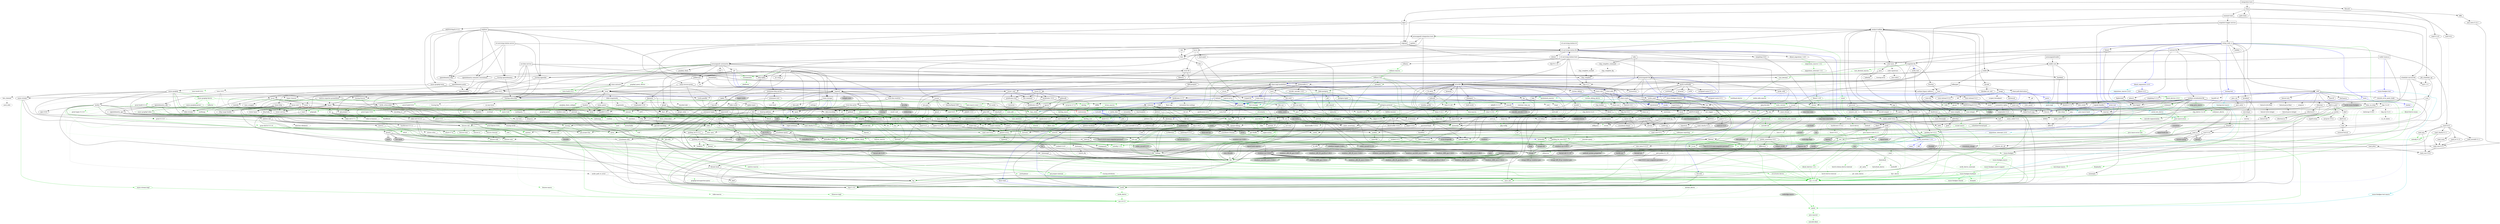 digraph {
    0 [ label = "catalyst-toolbox" shape = box]
    1 [ label = "chain-addr" shape = box]
    2 [ label = "chain-core" shape = box]
    3 [ label = "chain-ser" shape = box]
    4 [ label = "chain-crypto" shape = box]
    5 [ label = "typed-bytes" shape = box]
    6 [ label = "chain-impl-mockchain" shape = box]
    7 [ label = "cardano-legacy-address" shape = box]
    8 [ label = "chain-time" shape = box]
    9 [ label = "chain-vote" shape = box]
    10 [ label = "imhamt" shape = box]
    11 [ label = "sparse-array" shape = box]
    12 [ label = "chain-storage" shape = box]
    13 [ label = "jcli" shape = box]
    14 [ label = "jormungandr-lib" shape = box]
    15 [ label = "jormungandr-automation" shape = box]
    16 [ label = "jortestkit" shape = box]
    17 [ label = "jormungandr-integration-tests" shape = box]
    18 [ label = "hersir" shape = box]
    19 [ label = "thor" shape = box]
    20 [ label = "loki" shape = box]
    21 [ label = "mjolnir" shape = box]
    22 [ label = "snapshot-lib" shape = box]
    23 [ label = "symmetric-cipher" shape = box]
    24 [ label = "vit-servicing-station-lib" shape = box]
    25 [ label = "event-db" shape = box]
    26 [ label = "vit-servicing-station-tests" shape = box]
    27 [ label = "wallet" shape = box]
    28 [ label = "chain-path-derivation" shape = box]
    29 [ label = "hdkeygen" shape = box]
    30 [ label = "chain-network" shape = box]
    31 [ label = "jormungandrwallet" shape = box]
    32 [ label = "wallet-core" shape = box]
    33 [ label = "wallet-wasm-js" shape = box]
    34 [ label = "jormungandr" shape = box]
    35 [ label = "explorer" shape = box]
    36 [ label = "settings" shape = box]
    37 [ label = "blockchain" shape = box]
    38 [ label = "vit-servicing-station-cli" shape = box]
    39 [ label = "vit-servicing-station-server" shape = box]
    40 [ label = "iapyx" shape = box]
    41 [ label = "valgrind" shape = box]
    42 [ label = "vitup" shape = box]
    43 [ label = "mainnet-lib" shape = box]
    44 [ label = "mainnet-tools" shape = box]
    45 [ label = "scheduler-service-lib" shape = box]
    46 [ label = "signals-handler" shape = box]
    47 [ label = "snapshot-trigger-service" shape = box]
    48 [ label = "voting_tools_rs" shape = box]
    49 [ label = "integration-tests" shape = box]
    50 [ label = "cat-data-service" shape = box]
    51 [ label = "tally" shape = box]
    52 [ label = "assert_cmd" ]
    53 [ label = "assert_fs" ]
    54 [ label = "bech32 0.8.1" ]
    55 [ label = "clap 4.2.1" ]
    56 [ label = "color-eyre" ]
    57 [ label = "csv" ]
    58 [ label = "fraction" ]
    59 [ label = "futures" ]
    60 [ label = "gag" ]
    61 [ label = "governor" ]
    62 [ label = "graphql_client" ]
    63 [ label = "hex" ]
    64 [ label = "image" ]
    65 [ label = "itertools" color = darkgreen]
    66 [ label = "once_cell" color = darkgreen]
    67 [ label = "predicates 2.1.5" ]
    68 [ label = "proptest" ]
    69 [ label = "qrcode" ]
    70 [ label = "quircs" ]
    71 [ label = "rand 0.8.5" color = darkgreen]
    72 [ label = "rand_chacha 0.3.1" color = darkgreen]
    73 [ label = "rayon" ]
    74 [ label = "regex" color = darkgreen]
    75 [ label = "reqwest" ]
    76 [ label = "rust_decimal" color = darkgreen]
    77 [ label = "rust_decimal_macros" color = green3]
    78 [ label = "serde" color = darkgreen]
    79 [ label = "serde_json" color = darkgreen]
    80 [ label = "serde_test" ]
    81 [ label = "serde_yaml" ]
    82 [ label = "sscanf" ]
    83 [ label = "test-strategy" color = green3]
    84 [ label = "thiserror" color = darkgreen]
    85 [ label = "time 0.3.20" color = darkgreen]
    86 [ label = "tokio" color = darkgreen]
    87 [ label = "tracing" color = darkgreen]
    88 [ label = "tracing-subscriber" ]
    89 [ label = "url" color = darkgreen]
    90 [ label = "versionisator" color = green3]
    91 [ label = "cryptoxide 0.4.4" ]
    92 [ label = "quickcheck" ]
    93 [ label = "curve25519-dalek-ng" ]
    94 [ label = "ed25519-bip32 0.4.1" ]
    95 [ label = "ed25519-dalek" ]
    96 [ label = "generic-array" color = darkgreen]
    97 [ label = "rand_core 0.6.4" color = darkgreen]
    98 [ label = "sha2 0.10.6" color = darkgreen]
    99 [ label = "smoke" color = blue]
    100 [ label = "lazy_static" color = darkgreen]
    101 [ label = "quickcheck_macros" color = green3]
    102 [ label = "strum" ]
    103 [ label = "strum_macros" color = green3]
    104 [ label = "tempfile" color = darkgreen]
    105 [ label = "cbor_event" ]
    106 [ label = "base64 0.21.0" color = darkgreen]
    107 [ label = "cfg-if 1.0.0" color = darkgreen]
    108 [ label = "const_format" ]
    109 [ label = "criterion" ]
    110 [ label = "rustc_version" color = green3]
    111 [ label = "trybuild" color = blue]
    112 [ label = "data-pile" ]
    113 [ label = "sled" ]
    114 [ label = "base64 0.13.1" ]
    115 [ label = "bincode" ]
    116 [ label = "bytes" color = darkgreen]
    117 [ label = "clap_complete" ]
    118 [ label = "gtmpl" ]
    119 [ label = "rand 0.7.3" ]
    120 [ label = "rpassword" ]
    121 [ label = "serde_derive" color = green3]
    122 [ label = "http" ]
    123 [ label = "humantime" ]
    124 [ label = "parity-multiaddr" ]
    125 [ label = "serde_with" ]
    126 [ label = "bytesize" ]
    127 [ label = "custom_debug" ]
    128 [ label = "flate2" ]
    129 [ label = "fs_extra" ]
    130 [ label = "json" ]
    131 [ label = "keynesis" ]
    132 [ label = "log" color = darkgreen]
    133 [ label = "netstat2" ]
    134 [ label = "os_info" ]
    135 [ label = "poldercast" ]
    136 [ label = "prost 0.9.0" color = darkgreen]
    137 [ label = "semver" color = darkgreen]
    138 [ label = "sysinfo" ]
    139 [ label = "tar" ]
    140 [ label = "tokio-stream" ]
    141 [ label = "tonic 0.6.2" ]
    142 [ label = "tonic-build 0.6.2" color = green3]
    143 [ label = "warp" ]
    144 [ label = "zip" ]
    145 [ label = "console" ]
    146 [ label = "dialoguer" ]
    147 [ label = "indicatif" ]
    148 [ label = "sha-1" ]
    149 [ label = "sha2 0.9.9" ]
    150 [ label = "bech32 0.7.3" ]
    151 [ label = "rstest" color = green3]
    152 [ label = "yaml-rust" ]
    153 [ label = "ctrlc" ]
    154 [ label = "slave-pool" ]
    155 [ label = "cocoon" ]
    156 [ label = "dirs" ]
    157 [ label = "zeroize" ]
    158 [ label = "async-trait" color = green3]
    159 [ label = "diesel 1.4.8" color = darkgreen]
    160 [ label = "diesel_migrations 1.4.0" ]
    161 [ label = "dotenv" ]
    162 [ label = "http-zipkin" ]
    163 [ label = "notify" ]
    164 [ label = "pretty_assertions 1.3.0" color = blue]
    165 [ label = "r2d2" color = darkgreen]
    166 [ label = "simplelog 0.8.0" ]
    167 [ label = "tracing-futures" ]
    168 [ label = "bb8" ]
    169 [ label = "bb8-postgres" ]
    170 [ label = "chrono" color = darkgreen]
    171 [ label = "dotenvy" ]
    172 [ label = "tokio-postgres" color = darkgreen]
    173 [ label = "cfg-if 0.1.10" ]
    174 [ label = "dyn-clone" color = darkgreen]
    175 [ label = "fake" ]
    176 [ label = "hyper" ]
    177 [ label = "postgres" color = darkgreen]
    178 [ label = "pretty_assertions 0.6.1" ]
    179 [ label = "rand_core 0.5.1" ]
    180 [ label = "refinery" ]
    181 [ label = "hashlink" ]
    182 [ label = "paste" color = blue]
    183 [ label = "http-body" ]
    184 [ label = "pin-project" ]
    185 [ label = "clear_on_drop" ]
    186 [ label = "console_error_panic_hook" ]
    187 [ label = "getrandom 0.2.9" color = darkgreen]
    188 [ label = "js-sys" color = darkgreen]
    189 [ label = "wasm-bindgen" color = darkgreen]
    190 [ label = "wasm-bindgen-test" color = blue]
    191 [ label = "web-sys" ]
    192 [ label = "arc-swap" ]
    193 [ label = "enum-as-inner" color = green3]
    194 [ label = "jsonrpsee-core" ]
    195 [ label = "jsonrpsee-http-server" ]
    196 [ label = "libc" color = darkgreen]
    197 [ label = "linked-hash-map" ]
    198 [ label = "local-ip-address" ]
    199 [ label = "lru" ]
    200 [ label = "nix 0.25.1" style = filled, fillcolor = lightgrey]
    201 [ label = "opentelemetry" ]
    202 [ label = "opentelemetry-otlp" ]
    203 [ label = "opentelemetry-semantic-conventions" ]
    204 [ label = "tokio-util 0.6.10" ]
    205 [ label = "tracing-appender" ]
    206 [ label = "tracing-opentelemetry" ]
    207 [ label = "trust-dns-resolver" ]
    208 [ label = "anyhow" color = darkgreen]
    209 [ label = "async-graphql" ]
    210 [ label = "async-graphql-warp" ]
    211 [ label = "futures-channel" color = darkgreen]
    212 [ label = "futures-util" color = darkgreen]
    213 [ label = "ed25519-bip32 0.3.2" ]
    214 [ label = "prettytable-rs" ]
    215 [ label = "warp-reverse-proxy" ]
    216 [ label = "diffy" ]
    217 [ label = "glob" ]
    218 [ label = "path-slash" ]
    219 [ label = "rustls" ]
    220 [ label = "rustls-pemfile" ]
    221 [ label = "tempdir" ]
    222 [ label = "tokio-rustls" ]
    223 [ label = "uuid 0.8.2" ]
    224 [ label = "walkdir" color = darkgreen]
    225 [ label = "cardano-serialization-lib" ]
    226 [ label = "pharos" ]
    227 [ label = "job_scheduler_ng" ]
    228 [ label = "num-traits" color = darkgreen]
    229 [ label = "uuid 1.3.1" ]
    230 [ label = "bigdecimal" ]
    231 [ label = "blake2" ]
    232 [ label = "bytekind" ]
    233 [ label = "cddl" ]
    234 [ label = "ciborium" ]
    235 [ label = "dashmap" ]
    236 [ label = "diesel 2.0.3" ]
    237 [ label = "diesel-derive-enum" color = green3]
    238 [ label = "diesel_migrations 2.0.0" color = blue]
    239 [ label = "insta" color = blue]
    240 [ label = "microtype" ]
    241 [ label = "nonempty" ]
    242 [ label = "rand 0.6.5" ]
    243 [ label = "rand_core 0.4.2" ]
    244 [ label = "scheduled-thread-pool" color = darkgreen]
    245 [ label = "serial_test" color = blue]
    246 [ label = "tracing-test" color = blue]
    247 [ label = "validity" ]
    248 [ label = "libmath" ]
    249 [ label = "rand_chacha 0.2.2" ]
    250 [ label = "axum" ]
    251 [ label = "metrics" ]
    252 [ label = "metrics-exporter-prometheus" ]
    253 [ label = "tower" ]
    254 [ label = "tower-http" ]
    255 [ label = "clap_complete_command" ]
    256 [ label = "anstyle" ]
    257 [ label = "bstr" ]
    258 [ label = "doc-comment" ]
    259 [ label = "predicates 3.0.2" ]
    260 [ label = "predicates-core" ]
    261 [ label = "predicates-tree" ]
    262 [ label = "wait-timeout" ]
    263 [ label = "globwalk" ]
    264 [ label = "clap_builder" ]
    265 [ label = "clap_derive 4.2.0" color = green3, style = dashed]
    266 [ label = "backtrace" ]
    267 [ label = "color-spantrace" style = dashed]
    268 [ label = "eyre" ]
    269 [ label = "indenter" ]
    270 [ label = "owo-colors" ]
    271 [ label = "tracing-error" style = dashed]
    272 [ label = "csv-core" ]
    273 [ label = "itoa" color = darkgreen]
    274 [ label = "ryu" color = darkgreen]
    275 [ label = "num" ]
    276 [ label = "futures-core" color = darkgreen]
    277 [ label = "futures-executor" ]
    278 [ label = "futures-io" color = darkgreen]
    279 [ label = "futures-sink" color = darkgreen]
    280 [ label = "futures-task" color = darkgreen]
    281 [ label = "filedescriptor" ]
    282 [ label = "futures-timer" style = dashed]
    283 [ label = "no-std-compat" ]
    284 [ label = "nonzero_ext" ]
    285 [ label = "parking_lot 0.12.1" color = darkgreen]
    286 [ label = "smallvec" color = darkgreen]
    287 [ label = "graphql_query_derive" color = green3, style = dashed]
    288 [ label = "bytemuck" ]
    289 [ label = "byteorder" color = darkgreen]
    290 [ label = "color_quant" ]
    291 [ label = "gif" style = dashed]
    292 [ label = "jpeg-decoder" style = dashed]
    293 [ label = "num-iter" ]
    294 [ label = "num-rational 0.3.2" ]
    295 [ label = "png" style = dashed]
    296 [ label = "scoped_threadpool" style = dashed]
    297 [ label = "tiff" style = dashed]
    298 [ label = "either" color = darkgreen]
    299 [ label = "difflib" style = dashed]
    300 [ label = "float-cmp" style = dashed]
    301 [ label = "normalize-line-endings" style = dashed]
    302 [ label = "bit-set" style = dashed]
    303 [ label = "bitflags" color = darkgreen]
    304 [ label = "quick-error 2.0.1" style = dashed]
    305 [ label = "rand_xorshift 0.3.0" ]
    306 [ label = "regex-syntax" color = darkgreen]
    307 [ label = "rusty-fork" style = dashed]
    308 [ label = "unarray" ]
    309 [ label = "checked_int_cast" ]
    310 [ label = "num-derive" color = green3]
    311 [ label = "ppv-lite86" color = darkgreen]
    312 [ label = "rayon-core" ]
    313 [ label = "aho-corasick" color = darkgreen]
    314 [ label = "memchr" color = darkgreen]
    315 [ label = "encoding_rs" ]
    316 [ label = "h2" ]
    317 [ label = "hyper-rustls" style = "dashed,filled", fillcolor = lightgrey]
    318 [ label = "ipnet" ]
    319 [ label = "mime" ]
    320 [ label = "percent-encoding" color = darkgreen]
    321 [ label = "pin-project-lite" color = darkgreen]
    322 [ label = "serde_urlencoded" ]
    323 [ label = "tower-service" ]
    324 [ label = "wasm-bindgen-futures" ]
    325 [ label = "webpki-roots" style = "dashed,filled", fillcolor = lightgrey]
    326 [ label = "winreg" style = filled, fillcolor = lightgrey]
    327 [ label = "arrayvec 0.7.2" color = darkgreen]
    328 [ label = "borsh" color = darkgreen, style = dashed]
    329 [ label = "bytecheck" color = darkgreen, style = dashed]
    330 [ label = "rkyv" color = darkgreen, style = dashed]
    331 [ label = "quote" color = green3]
    332 [ label = "indexmap" color = darkgreen]
    333 [ label = "sscanf_macro" color = green3]
    334 [ label = "proc-macro2" color = green3]
    335 [ label = "structmeta" color = green3]
    336 [ label = "syn 1.0.109" color = green3]
    337 [ label = "thiserror-impl" color = green3]
    338 [ label = "num_threads" color = darkgreen, style = "dashed,filled", fillcolor = lightgrey]
    339 [ label = "time-core" color = darkgreen]
    340 [ label = "time-macros" color = green3, style = dashed]
    341 [ label = "autocfg 1.1.0" color = green3]
    342 [ label = "mio" color = darkgreen]
    343 [ label = "num_cpus" color = darkgreen]
    344 [ label = "signal-hook-registry" color = darkgreen, style = "dashed,filled", fillcolor = lightgrey]
    345 [ label = "socket2 0.4.9" color = darkgreen, style = dashed]
    346 [ label = "tokio-macros" color = green3, style = dashed]
    347 [ label = "windows-sys 0.45.0" color = darkgreen, style = filled, fillcolor = lightgrey]
    348 [ label = "tracing-attributes" color = green3, style = dashed]
    349 [ label = "tracing-core" color = darkgreen]
    350 [ label = "matchers" style = dashed]
    351 [ label = "nu-ansi-term" style = dashed]
    352 [ label = "sharded-slab" style = dashed]
    353 [ label = "thread_local" ]
    354 [ label = "tracing-log" style = dashed]
    355 [ label = "tracing-serde" style = dashed]
    356 [ label = "form_urlencoded" color = darkgreen]
    357 [ label = "idna 0.3.0" color = darkgreen]
    358 [ label = "platforms" color = green3]
    359 [ label = "env_logger" style = dashed]
    360 [ label = "digest 0.9.0" ]
    361 [ label = "subtle-ng" ]
    362 [ label = "curve25519-dalek" ]
    363 [ label = "ed25519" ]
    364 [ label = "typenum" color = darkgreen]
    365 [ label = "version_check" color = green3]
    366 [ label = "cpufeatures" color = darkgreen, style = filled, fillcolor = lightgrey]
    367 [ label = "digest 0.10.6" color = darkgreen]
    368 [ label = "heck 0.4.1" color = green3]
    369 [ label = "rustversion" color = red]
    370 [ label = "fastrand" color = darkgreen]
    371 [ label = "redox_syscall 0.3.5" color = darkgreen, style = filled, fillcolor = lightgrey]
    372 [ label = "rustix" color = darkgreen, style = filled, fillcolor = lightgrey]
    373 [ label = "const_format_proc_macros" color = green3]
    374 [ label = "atty" ]
    375 [ label = "cast" ]
    376 [ label = "clap 2.34.0" ]
    377 [ label = "criterion-plot" ]
    378 [ label = "oorandom" ]
    379 [ label = "plotters" ]
    380 [ label = "serde_cbor" ]
    381 [ label = "tinytemplate" ]
    382 [ label = "basic-toml" color = blue]
    383 [ label = "termcolor" color = darkgreen]
    384 [ label = "memmap2" ]
    385 [ label = "crc32fast" ]
    386 [ label = "crossbeam-epoch" ]
    387 [ label = "crossbeam-utils" ]
    388 [ label = "fs2" style = filled, fillcolor = lightgrey]
    389 [ label = "fxhash" ]
    390 [ label = "parking_lot 0.11.2" ]
    391 [ label = "gtmpl_value" ]
    392 [ label = "getrandom 0.1.16" style = dashed]
    393 [ label = "rand_hc 0.2.0" style = filled, fillcolor = lightgrey]
    394 [ label = "winapi" color = darkgreen, style = filled, fillcolor = lightgrey]
    395 [ label = "syn 2.0.13" color = green3]
    396 [ label = "fnv" color = darkgreen]
    397 [ label = "arrayref" ]
    398 [ label = "bs58" ]
    399 [ label = "data-encoding" ]
    400 [ label = "multihash" ]
    401 [ label = "static_assertions" ]
    402 [ label = "unsigned-varint 0.7.1" ]
    403 [ label = "serde_with_macros" color = green3, style = dashed]
    404 [ label = "custom_debug_derive" color = green3]
    405 [ label = "miniz_oxide 0.6.2" ]
    406 [ label = "cryptoxide 0.3.6" ]
    407 [ label = "prost-derive 0.9.0" color = green3, style = dashed]
    408 [ label = "core-foundation-sys" color = darkgreen, style = filled, fillcolor = lightgrey]
    409 [ label = "ntapi" style = filled, fillcolor = lightgrey]
    410 [ label = "filetime" ]
    411 [ label = "xattr" style = "dashed,filled", fillcolor = lightgrey]
    412 [ label = "tokio-util 0.7.7" color = darkgreen]
    413 [ label = "async-stream" ]
    414 [ label = "hyper-timeout" style = dashed]
    415 [ label = "tower-layer" ]
    416 [ label = "prost-build 0.9.0" color = green3, style = dashed]
    417 [ label = "headers" ]
    418 [ label = "mime_guess" ]
    419 [ label = "multiparty" style = dashed]
    420 [ label = "scoped-tls" ]
    421 [ label = "tokio-tungstenite" style = dashed]
    422 [ label = "aes" style = dashed]
    423 [ label = "bzip2" style = dashed]
    424 [ label = "constant_time_eq" style = dashed]
    425 [ label = "hmac 0.12.1" color = darkgreen]
    426 [ label = "pbkdf2 0.11.0" style = dashed]
    427 [ label = "sha1" ]
    428 [ label = "zstd" style = dashed]
    429 [ label = "encode_unicode 0.3.6" style = filled, fillcolor = lightgrey]
    430 [ label = "unicode-width" color = darkgreen]
    431 [ label = "windows-sys 0.42.0" style = filled, fillcolor = lightgrey]
    432 [ label = "shell-words" ]
    433 [ label = "number_prefix" ]
    434 [ label = "block-buffer 0.9.0" ]
    435 [ label = "opaque-debug" ]
    436 [ label = "nix 0.26.2" style = filled, fillcolor = lightgrey]
    437 [ label = "crossbeam-channel" ]
    438 [ label = "aes-gcm" ]
    439 [ label = "chacha20poly1305" ]
    440 [ label = "hmac 0.11.0" ]
    441 [ label = "pbkdf2 0.9.0" ]
    442 [ label = "dirs-sys" ]
    443 [ label = "zeroize_derive" color = green3, style = dashed]
    444 [ label = "diesel_derives 1.4.1" color = green3]
    445 [ label = "pq-sys" color = darkgreen, style = dashed]
    446 [ label = "migrations_internals 1.4.1" color = darkgreen]
    447 [ label = "migrations_macros 1.4.2" color = green3]
    448 [ label = "zipkin" ]
    449 [ label = "fsevent-sys" style = "dashed,filled", fillcolor = lightgrey]
    450 [ label = "inotify" style = filled, fillcolor = lightgrey]
    451 [ label = "kqueue" style = filled, fillcolor = lightgrey]
    452 [ label = "ctor" color = green3, style = filled, fillcolor = lightgrey]
    453 [ label = "diff" color = blue]
    454 [ label = "output_vt100" style = filled, fillcolor = lightgrey]
    455 [ label = "yansi" color = blue]
    456 [ label = "iana-time-zone" color = darkgreen, style = "dashed,filled", fillcolor = lightgrey]
    457 [ label = "num-integer" color = darkgreen]
    458 [ label = "time 0.1.45" color = darkgreen, style = dashed]
    459 [ label = "fallible-iterator" color = darkgreen]
    460 [ label = "phf" color = darkgreen]
    461 [ label = "postgres-protocol" color = darkgreen]
    462 [ label = "postgres-types" color = darkgreen]
    463 [ label = "socket2 0.5.1" color = darkgreen]
    464 [ label = "httparse" ]
    465 [ label = "httpdate" ]
    466 [ label = "want" ]
    467 [ label = "ansi_term 0.11.0" ]
    468 [ label = "difference" ]
    469 [ label = "refinery-core" color = darkgreen]
    470 [ label = "refinery-macros" color = green3]
    471 [ label = "hashbrown 0.12.3" color = darkgreen]
    472 [ label = "paste-impl" color = turquoise3]
    473 [ label = "proc-macro-hack" color = turquoise3]
    474 [ label = "pin-project-internal" color = green3]
    475 [ label = "cc" color = green3]
    476 [ label = "wasi 0.11.0+wasi-snapshot-preview1" color = darkgreen, style = filled, fillcolor = lightgrey]
    477 [ label = "wasm-bindgen-macro" color = green3]
    478 [ label = "wasm-bindgen-test-macro" color = turquoise3]
    479 [ label = "beef" ]
    480 [ label = "jsonrpsee-types" ]
    481 [ label = "rustc-hash" style = dashed]
    482 [ label = "globset" ]
    483 [ label = "unicase" color = darkgreen]
    484 [ label = "neli" style = filled, fillcolor = lightgrey]
    485 [ label = "memoffset 0.6.5" style = "dashed,filled", fillcolor = lightgrey]
    486 [ label = "pin-utils" color = darkgreen]
    487 [ label = "opentelemetry_api" ]
    488 [ label = "opentelemetry_sdk" ]
    489 [ label = "opentelemetry-proto" ]
    490 [ label = "prost 0.11.8" color = darkgreen, style = dashed]
    491 [ label = "tonic 0.8.3" style = dashed]
    492 [ label = "slab" color = darkgreen]
    493 [ label = "ipconfig" style = "dashed,filled", fillcolor = lightgrey]
    494 [ label = "lru-cache" ]
    495 [ label = "resolv-conf" style = dashed]
    496 [ label = "trust-dns-proto" ]
    497 [ label = "async-graphql-derive" color = green3]
    498 [ label = "async-graphql-parser" color = darkgreen]
    499 [ label = "async-graphql-value" color = darkgreen]
    500 [ label = "fast_chemail" style = dashed]
    501 [ label = "multer" ]
    502 [ label = "futures-macro" color = green3, style = dashed]
    503 [ label = "encode_unicode 1.0.0" ]
    504 [ label = "is-terminal" ]
    505 [ label = "term" ]
    506 [ label = "ansi_term 0.12.1" ]
    507 [ label = "ring" ]
    508 [ label = "sct" ]
    509 [ label = "webpki" ]
    510 [ label = "rand 0.4.6" ]
    511 [ label = "remove_dir_all" ]
    512 [ label = "same-file" color = darkgreen]
    513 [ label = "winapi-util" color = darkgreen, style = filled, fillcolor = lightgrey]
    514 [ label = "noop_proc_macro" color = green3, style = filled, fillcolor = lightgrey]
    515 [ label = "num-bigint" ]
    516 [ label = "rand_os" ]
    517 [ label = "schemars" color = darkgreen]
    518 [ label = "serde-wasm-bindgen" style = filled, fillcolor = lightgrey]
    519 [ label = "cron" ]
    520 [ label = "libm" color = darkgreen, style = dashed]
    521 [ label = "abnf_to_pest" ]
    522 [ label = "base16" ]
    523 [ label = "base64-url" style = dashed]
    524 [ label = "clap 3.2.23" style = dashed]
    525 [ label = "codespan-reporting" color = darkgreen]
    526 [ label = "crossterm" style = "dashed,filled", fillcolor = lightgrey]
    527 [ label = "displaydoc" color = green3]
    528 [ label = "hexf-parse" ]
    529 [ label = "lexical-core" ]
    530 [ label = "pest_meta" ]
    531 [ label = "pest_vm" ]
    532 [ label = "simplelog 0.11.2" ]
    533 [ label = "uriparse" style = dashed]
    534 [ label = "ciborium-io" ]
    535 [ label = "ciborium-ll" ]
    536 [ label = "lock_api" color = darkgreen]
    537 [ label = "parking_lot_core 0.9.7" color = darkgreen]
    538 [ label = "diesel_derives 2.0.2" color = green3]
    539 [ label = "migrations_internals 2.0.0" color = steelblue]
    540 [ label = "migrations_macros 2.0.0" color = turquoise3]
    541 [ label = "similar" color = blue]
    542 [ label = "microtype-macro" color = green3]
    543 [ label = "secrecy" style = dashed]
    544 [ label = "autocfg 0.1.8" color = green3]
    545 [ label = "rand_chacha 0.1.1" ]
    546 [ label = "rand_hc 0.1.0" ]
    547 [ label = "rand_isaac" ]
    548 [ label = "rand_jitter" ]
    549 [ label = "rand_pcg" ]
    550 [ label = "rand_xorshift 0.1.1" ]
    551 [ label = "serial_test_derive" color = turquoise3]
    552 [ label = "tracing-test-macro" color = turquoise3]
    553 [ label = "rand 0.3.23" ]
    554 [ label = "axum-core" ]
    555 [ label = "matchit" ]
    556 [ label = "serde_path_to_error" style = dashed]
    557 [ label = "sync_wrapper" ]
    558 [ label = "ahash 0.7.6" color = darkgreen]
    559 [ label = "metrics-macros" color = green3]
    560 [ label = "metrics-util" ]
    561 [ label = "quanta" ]
    562 [ label = "http-range-header" ]
    563 [ label = "clap_complete_fig" style = dashed]
    564 [ label = "clap_complete_nushell" style = dashed]
    565 [ label = "regex-automata" style = dashed]
    566 [ label = "termtree" ]
    567 [ label = "ignore" ]
    568 [ label = "anstream" style = dashed]
    569 [ label = "clap_lex 0.4.1" ]
    570 [ label = "strsim" color = darkgreen, style = dashed]
    571 [ label = "addr2line" ]
    572 [ label = "object" ]
    573 [ label = "rustc-demangle" ]
    574 [ label = "num-complex" ]
    575 [ label = "num-rational 0.4.1" ]
    576 [ label = "graphql_client_codegen" color = green3, style = dashed]
    577 [ label = "weezl" style = dashed]
    578 [ label = "deflate" style = dashed]
    579 [ label = "miniz_oxide 0.3.7" style = dashed]
    580 [ label = "miniz_oxide 0.4.4" style = dashed]
    581 [ label = "bit-vec" style = dashed]
    582 [ label = "quick-error 1.2.3" style = dashed]
    583 [ label = "crossbeam-deque" ]
    584 [ label = "borsh-derive" color = green3, style = dashed]
    585 [ label = "hashbrown 0.13.2" color = darkgreen, style = dashed]
    586 [ label = "bytecheck_derive" color = green3, style = dashed]
    587 [ label = "ptr_meta" color = darkgreen, style = dashed]
    588 [ label = "simdutf8" color = darkgreen, style = dashed]
    589 [ label = "rend" color = darkgreen, style = dashed]
    590 [ label = "rkyv_derive" color = green3, style = dashed]
    591 [ label = "seahash" color = darkgreen, style = dashed]
    592 [ label = "unicode-ident" color = green3]
    593 [ label = "structmeta-derive" color = green3]
    594 [ label = "hermit-abi 0.2.6" color = darkgreen, style = filled, fillcolor = lightgrey]
    595 [ label = "windows-targets 0.42.2" color = darkgreen, style = filled, fillcolor = lightgrey]
    596 [ label = "valuable" color = darkgreen, style = "dashed,filled", fillcolor = lightgrey]
    597 [ label = "overload" style = dashed]
    598 [ label = "unicode-bidi" color = darkgreen]
    599 [ label = "unicode-normalization" color = darkgreen]
    600 [ label = "subtle" color = darkgreen]
    601 [ label = "signature" ]
    602 [ label = "block-buffer 0.10.4" color = darkgreen, style = dashed]
    603 [ label = "crypto-common" color = darkgreen]
    604 [ label = "instant" color = darkgreen]
    605 [ label = "errno" color = darkgreen, style = filled, fillcolor = lightgrey]
    606 [ label = "io-lifetimes" color = darkgreen]
    607 [ label = "linux-raw-sys" color = darkgreen, style = filled, fillcolor = lightgrey]
    608 [ label = "unicode-xid" color = green3]
    609 [ label = "hermit-abi 0.1.19" style = filled, fillcolor = lightgrey]
    610 [ label = "textwrap 0.11.0" ]
    611 [ label = "plotters-backend" ]
    612 [ label = "plotters-svg" style = dashed]
    613 [ label = "half" ]
    614 [ label = "memoffset 0.8.0" ]
    615 [ label = "scopeguard" color = darkgreen]
    616 [ label = "parking_lot_core 0.8.6" ]
    617 [ label = "wasi 0.9.0+wasi-snapshot-preview1" style = "dashed,filled", fillcolor = lightgrey]
    618 [ label = "winapi-i686-pc-windows-gnu" color = darkgreen, style = filled, fillcolor = lightgrey]
    619 [ label = "winapi-x86_64-pc-windows-gnu" color = darkgreen, style = filled, fillcolor = lightgrey]
    620 [ label = "multihash-derive" color = green3, style = dashed]
    621 [ label = "unsigned-varint 0.5.1" ]
    622 [ label = "darling" color = green3]
    623 [ label = "synstructure" color = green3]
    624 [ label = "adler" ]
    625 [ label = "redox_syscall 0.2.16" color = darkgreen, style = filled, fillcolor = lightgrey]
    626 [ label = "async-stream-impl" color = green3]
    627 [ label = "tokio-io-timeout" style = dashed]
    628 [ label = "heck 0.3.3" color = green3, style = dashed]
    629 [ label = "multimap" color = green3, style = dashed]
    630 [ label = "petgraph" color = green3, style = dashed]
    631 [ label = "prost-types 0.9.0" color = green3, style = dashed]
    632 [ label = "which" color = green3, style = dashed]
    633 [ label = "headers-core" ]
    634 [ label = "try-lock" ]
    635 [ label = "tungstenite" style = dashed]
    636 [ label = "cipher 0.3.0" ]
    637 [ label = "bzip2-sys" style = dashed]
    638 [ label = "password-hash" style = dashed]
    639 [ label = "zstd-safe" style = dashed]
    640 [ label = "windows_aarch64_gnullvm 0.42.2" color = darkgreen, style = filled, fillcolor = lightgrey]
    641 [ label = "windows_aarch64_msvc 0.42.2" color = darkgreen, style = filled, fillcolor = lightgrey]
    642 [ label = "windows_i686_gnu 0.42.2" color = darkgreen, style = filled, fillcolor = lightgrey]
    643 [ label = "windows_i686_msvc 0.42.2" color = darkgreen, style = filled, fillcolor = lightgrey]
    644 [ label = "windows_x86_64_gnu 0.42.2" color = darkgreen, style = filled, fillcolor = lightgrey]
    645 [ label = "windows_x86_64_gnullvm 0.42.2" color = darkgreen, style = filled, fillcolor = lightgrey]
    646 [ label = "windows_x86_64_msvc 0.42.2" color = darkgreen, style = filled, fillcolor = lightgrey]
    647 [ label = "aead 0.4.3" ]
    648 [ label = "ctr" ]
    649 [ label = "ghash" ]
    650 [ label = "aead 0.5.2" ]
    651 [ label = "chacha20" ]
    652 [ label = "cipher 0.4.4" ]
    653 [ label = "poly1305" ]
    654 [ label = "crypto-mac" ]
    655 [ label = "redox_users" style = filled, fillcolor = lightgrey]
    656 [ label = "vcpkg" color = green3, style = "dashed,filled", fillcolor = lightgrey]
    657 [ label = "lazycell" ]
    658 [ label = "zipkin-types" ]
    659 [ label = "inotify-sys" style = filled, fillcolor = lightgrey]
    660 [ label = "kqueue-sys" style = filled, fillcolor = lightgrey]
    661 [ label = "android_system_properties" color = darkgreen, style = "dashed,filled", fillcolor = lightgrey]
    662 [ label = "iana-time-zone-haiku" color = darkgreen, style = "dashed,filled", fillcolor = lightgrey]
    663 [ label = "windows" color = darkgreen, style = "dashed,filled", fillcolor = lightgrey]
    664 [ label = "wasi 0.10.0+wasi-snapshot-preview1" color = darkgreen, style = filled, fillcolor = lightgrey]
    665 [ label = "phf_shared" color = darkgreen]
    666 [ label = "md-5" color = darkgreen]
    667 [ label = "stringprep" color = darkgreen]
    668 [ label = "siphasher" color = darkgreen]
    669 [ label = "toml" color = darkgreen]
    670 [ label = "jobserver" color = green3, style = dashed]
    671 [ label = "wasm-bindgen-macro-support" color = green3]
    672 [ label = "tonic-build 0.8.4" color = green3, style = dashed]
    673 [ label = "prost-derive 0.11.8" color = green3, style = dashed]
    674 [ label = "widestring" style = "dashed,filled", fillcolor = lightgrey]
    675 [ label = "hostname" style = dashed]
    676 [ label = "idna 0.2.3" ]
    677 [ label = "tinyvec" color = darkgreen]
    678 [ label = "Inflector" color = green3]
    679 [ label = "proc-macro-crate 1.3.1" color = green3]
    680 [ label = "pest" color = darkgreen]
    681 [ label = "ascii_utils" style = dashed]
    682 [ label = "spin 0.9.8" ]
    683 [ label = "hermit-abi 0.3.1" color = darkgreen, style = filled, fillcolor = lightgrey]
    684 [ label = "dirs-next" ]
    685 [ label = "spin 0.5.2" style = filled, fillcolor = lightgrey]
    686 [ label = "untrusted" ]
    687 [ label = "fuchsia-cprng" style = filled, fillcolor = lightgrey]
    688 [ label = "rand_core 0.3.1" ]
    689 [ label = "rdrand" style = filled, fillcolor = lightgrey]
    690 [ label = "cloudabi" style = filled, fillcolor = lightgrey]
    691 [ label = "schemars_derive" color = green3, style = dashed]
    692 [ label = "nom" ]
    693 [ label = "abnf" ]
    694 [ label = "pretty" ]
    695 [ label = "clap_derive 3.2.18" color = green3, style = dashed]
    696 [ label = "clap_lex 0.2.4" style = dashed]
    697 [ label = "textwrap 0.16.0" style = dashed]
    698 [ label = "crossterm_winapi" style = "dashed,filled", fillcolor = lightgrey]
    699 [ label = "signal-hook" style = "dashed,filled", fillcolor = lightgrey]
    700 [ label = "signal-hook-mio" style = "dashed,filled", fillcolor = lightgrey]
    701 [ label = "lexical-parse-float" style = dashed]
    702 [ label = "lexical-parse-integer" style = dashed]
    703 [ label = "lexical-util" ]
    704 [ label = "lexical-write-float" style = dashed]
    705 [ label = "lexical-write-integer" style = dashed]
    706 [ label = "proc-macro-error" color = green3]
    707 [ label = "atomic-shim" style = dashed]
    708 [ label = "hashbrown 0.11.2" style = dashed]
    709 [ label = "sketches-ddsketch" style = dashed]
    710 [ label = "mach" style = filled, fillcolor = lightgrey]
    711 [ label = "raw-cpuid" style = filled, fillcolor = lightgrey]
    712 [ label = "anstyle-parse" style = dashed]
    713 [ label = "anstyle-wincon" style = "dashed,filled", fillcolor = lightgrey]
    714 [ label = "concolor-override" style = dashed]
    715 [ label = "concolor-query" style = dashed]
    716 [ label = "utf8parse" style = dashed]
    717 [ label = "gimli" ]
    718 [ label = "graphql-introspection-query" color = green3, style = dashed]
    719 [ label = "graphql-parser" color = green3, style = dashed]
    720 [ label = "adler32" style = dashed]
    721 [ label = "borsh-derive-internal" color = green3, style = dashed]
    722 [ label = "borsh-schema-derive-internal" color = green3, style = dashed]
    723 [ label = "proc-macro-crate 0.1.5" color = green3, style = dashed]
    724 [ label = "ahash 0.8.3" color = darkgreen, style = dashed]
    725 [ label = "ptr_meta_derive" color = green3, style = dashed]
    726 [ label = "errno-dragonfly" color = darkgreen, style = filled, fillcolor = lightgrey]
    727 [ label = "windows-sys 0.48.0" color = darkgreen, style = "dashed,filled", fillcolor = lightgrey]
    728 [ label = "darling_core" color = green3]
    729 [ label = "darling_macro" color = green3]
    730 [ label = "unicode-segmentation" color = darkgreen]
    731 [ label = "fixedbitset" color = green3, style = dashed]
    732 [ label = "utf-8" style = dashed]
    733 [ label = "pkg-config" color = green3, style = dashed]
    734 [ label = "base64ct" style = dashed]
    735 [ label = "zstd-sys" style = dashed]
    736 [ label = "polyval" ]
    737 [ label = "inout" ]
    738 [ label = "universal-hash 0.5.0" ]
    739 [ label = "cxx" color = darkgreen, style = "dashed,filled", fillcolor = lightgrey]
    740 [ label = "cxx-build" color = green3, style = "dashed,filled", fillcolor = lightgrey]
    741 [ label = "windows-targets 0.48.0" color = darkgreen, style = "dashed,filled", fillcolor = lightgrey]
    742 [ label = "wasm-bindgen-backend" color = green3]
    743 [ label = "wasm-bindgen-shared" color = green3]
    744 [ label = "prettyplease" color = green3, style = dashed]
    745 [ label = "prost-build 0.11.8" color = green3, style = dashed]
    746 [ label = "match_cfg" style = dashed]
    747 [ label = "matches" ]
    748 [ label = "tinyvec_macros" color = darkgreen, style = dashed]
    749 [ label = "toml_edit" color = green3]
    750 [ label = "ucd-trie" color = darkgreen]
    751 [ label = "dirs-sys-next" ]
    752 [ label = "serde_derive_internals" color = green3, style = dashed]
    753 [ label = "minimal-lexical" ]
    754 [ label = "abnf-core" ]
    755 [ label = "arrayvec 0.5.2" ]
    756 [ label = "typed-arena" ]
    757 [ label = "os_str_bytes" style = dashed]
    758 [ label = "proc-macro-error-attr" color = green3]
    759 [ label = "combine" color = green3, style = dashed]
    760 [ label = "ident_case" color = green3]
    761 [ label = "universal-hash 0.4.1" ]
    762 [ label = "cxxbridge-flags" color = green3, style = "dashed,filled", fillcolor = lightgrey]
    763 [ label = "cxxbridge-macro" color = green3, style = "dashed,filled", fillcolor = lightgrey]
    764 [ label = "link-cplusplus" color = darkgreen, style = "dashed,filled", fillcolor = lightgrey]
    765 [ label = "scratch" color = green3, style = "dashed,filled", fillcolor = lightgrey]
    766 [ label = "windows_aarch64_gnullvm 0.48.0" color = darkgreen, style = "dashed,filled", fillcolor = lightgrey]
    767 [ label = "windows_aarch64_msvc 0.48.0" color = darkgreen, style = "dashed,filled", fillcolor = lightgrey]
    768 [ label = "windows_i686_gnu 0.48.0" color = darkgreen, style = "dashed,filled", fillcolor = lightgrey]
    769 [ label = "windows_i686_msvc 0.48.0" color = darkgreen, style = "dashed,filled", fillcolor = lightgrey]
    770 [ label = "windows_x86_64_gnu 0.48.0" color = darkgreen, style = "dashed,filled", fillcolor = lightgrey]
    771 [ label = "windows_x86_64_gnullvm 0.48.0" color = darkgreen, style = "dashed,filled", fillcolor = lightgrey]
    772 [ label = "windows_x86_64_msvc 0.48.0" color = darkgreen, style = "dashed,filled", fillcolor = lightgrey]
    773 [ label = "bumpalo" color = green3]
    774 [ label = "prost-types 0.11.8" color = green3, style = dashed]
    775 [ label = "toml_datetime" color = green3]
    776 [ label = "winnow" color = green3]
    777 [ label = "ascii" color = green3, style = dashed]
    778 [ label = "unreachable" color = green3, style = dashed]
    779 [ label = "void" color = green3, style = dashed]
    0 -> 56 [ ]
    0 -> 60 [ ]
    0 -> 61 [ ]
    0 -> 17 [ ]
    0 -> 69 [ ]
    0 -> 70 [ ]
    0 -> 82 [ ]
    0 -> 23 [ ]
    0 -> 24 [ ]
    0 -> 27 [ ]
    1 -> 2 [ ]
    1 -> 4 [ ]
    1 -> 4 [ color = blue]
    2 -> 3 [ ]
    3 -> 84 [ ]
    4 -> 54 [ ]
    4 -> 93 [ ]
    4 -> 94 [ ]
    4 -> 95 [ ]
    4 -> 63 [ ]
    4 -> 68 [ style = dotted]
    4 -> 68 [ color = blue]
    4 -> 92 [ style = dotted]
    4 -> 92 [ color = blue]
    4 -> 73 [ ]
    4 -> 98 [ ]
    4 -> 99 [ color = blue]
    4 -> 83 [ color = green3, style = dotted]
    4 -> 83 [ color = turquoise3]
    4 -> 5 [ ]
    6 -> 7 [ ]
    6 -> 1 [ ]
    6 -> 1 [ color = blue]
    6 -> 8 [ ]
    6 -> 8 [ color = blue]
    6 -> 9 [ ]
    6 -> 10 [ ]
    6 -> 101 [ color = green3, style = dotted]
    6 -> 101 [ color = turquoise3]
    6 -> 11 [ ]
    6 -> 102 [ ]
    6 -> 87 [ ]
    7 -> 105 [ ]
    7 -> 94 [ ]
    8 -> 2 [ ]
    8 -> 68 [ style = dotted]
    8 -> 68 [ color = blue]
    8 -> 92 [ style = dotted]
    8 -> 92 [ color = blue]
    8 -> 83 [ color = green3, style = dotted]
    8 -> 83 [ color = turquoise3]
    9 -> 106 [ ]
    9 -> 2 [ ]
    9 -> 4 [ ]
    9 -> 108 [ ]
    9 -> 109 [ color = blue]
    10 -> 109 [ color = blue]
    10 -> 68 [ style = dotted]
    10 -> 68 [ color = blue]
    10 -> 110 [ color = green3]
    10 -> 83 [ color = green3, style = dotted]
    10 -> 83 [ color = turquoise3]
    10 -> 84 [ ]
    10 -> 111 [ color = blue]
    11 -> 68 [ color = blue]
    11 -> 83 [ color = turquoise3]
    12 -> 109 [ style = dotted]
    12 -> 112 [ ]
    12 -> 97 [ style = dotted]
    12 -> 97 [ color = blue]
    12 -> 113 [ ]
    12 -> 104 [ style = dotted]
    12 -> 104 [ color = blue]
    12 -> 84 [ ]
    13 -> 53 [ color = blue]
    13 -> 117 [ ]
    13 -> 118 [ ]
    13 -> 14 [ ]
    13 -> 67 [ color = blue]
    13 -> 75 [ ]
    13 -> 120 [ ]
    13 -> 90 [ color = green3]
    14 -> 115 [ color = blue]
    14 -> 6 [ ]
    14 -> 6 [ color = blue]
    14 -> 122 [ ]
    14 -> 123 [ ]
    14 -> 124 [ ]
    14 -> 125 [ ]
    14 -> 81 [ color = blue]
    15 -> 52 [ ]
    15 -> 12 [ ]
    15 -> 62 [ ]
    15 -> 13 [ ]
    15 -> 16 [ ]
    15 -> 130 [ ]
    15 -> 133 [ ]
    15 -> 135 [ ]
    15 -> 141 [ ]
    15 -> 142 [ color = green3]
    15 -> 88 [ ]
    16 -> 53 [ ]
    16 -> 54 [ ]
    16 -> 126 [ ]
    16 -> 57 [ ]
    16 -> 127 [ ]
    16 -> 146 [ ]
    16 -> 129 [ ]
    16 -> 63 [ ]
    16 -> 123 [ ]
    16 -> 147 [ ]
    16 -> 134 [ ]
    16 -> 67 [ ]
    16 -> 75 [ ]
    16 -> 137 [ ]
    16 -> 81 [ ]
    16 -> 148 [ ]
    16 -> 149 [ ]
    16 -> 138 [ ]
    16 -> 139 [ ]
    16 -> 143 [ ]
    16 -> 144 [ ]
    17 -> 150 [ ]
    17 -> 18 [ ]
    17 -> 21 [ ]
    17 -> 151 [ color = green3]
    18 -> 153 [ ]
    18 -> 154 [ ]
    18 -> 19 [ ]
    19 -> 155 [ ]
    19 -> 156 [ ]
    19 -> 15 [ ]
    20 -> 19 [ ]
    21 -> 20 [ ]
    22 -> 58 [ ]
    22 -> 14 [ ]
    22 -> 75 [ ]
    22 -> 77 [ color = green3]
    22 -> 80 [ style = dotted]
    22 -> 80 [ color = blue]
    23 -> 91 [ ]
    23 -> 71 [ ]
    23 -> 84 [ ]
    23 -> 157 [ ]
    24 -> 160 [ ]
    24 -> 161 [ ]
    24 -> 25 [ ]
    24 -> 162 [ ]
    24 -> 163 [ ]
    24 -> 164 [ color = blue]
    24 -> 166 [ ]
    24 -> 167 [ ]
    24 -> 88 [ ]
    24 -> 26 [ color = blue]
    25 -> 169 [ ]
    25 -> 171 [ ]
    25 -> 76 [ ]
    25 -> 84 [ ]
    26 -> 52 [ ]
    26 -> 173 [ ]
    26 -> 55 [ ]
    26 -> 174 [ ]
    26 -> 175 [ ]
    26 -> 16 [ ]
    26 -> 178 [ ]
    26 -> 180 [ ]
    26 -> 22 [ ]
    26 -> 24 [ ]
    27 -> 181 [ ]
    27 -> 29 [ ]
    27 -> 14 [ ]
    28 -> 182 [ color = blue]
    28 -> 92 [ color = blue]
    28 -> 101 [ color = turquoise3]
    28 -> 84 [ ]
    29 -> 7 [ ]
    29 -> 1 [ ]
    29 -> 28 [ ]
    30 -> 4 [ ]
    30 -> 59 [ ]
    30 -> 84 [ ]
    30 -> 141 [ ]
    30 -> 142 [ color = green3]
    31 -> 32 [ ]
    32 -> 150 [ ]
    32 -> 23 [ ]
    32 -> 27 [ ]
    33 -> 185 [ ]
    33 -> 32 [ ]
    33 -> 190 [ color = blue]
    34 -> 192 [ ]
    34 -> 30 [ ]
    34 -> 12 [ ]
    34 -> 55 [ ]
    34 -> 162 [ ]
    34 -> 14 [ ]
    34 -> 195 [ ]
    34 -> 198 [ ]
    34 -> 200 [ arrowType = empty, fillcolor = lightgrey]
    34 -> 202 [ ]
    34 -> 203 [ ]
    34 -> 135 [ ]
    34 -> 75 [ ]
    34 -> 205 [ ]
    34 -> 206 [ ]
    34 -> 207 [ ]
    34 -> 90 [ color = green3]
    34 -> 143 [ ]
    35 -> 210 [ ]
    35 -> 30 [ ]
    35 -> 162 [ ]
    35 -> 17 [ ]
    35 -> 202 [ ]
    35 -> 203 [ ]
    35 -> 205 [ ]
    35 -> 206 [ ]
    36 -> 113 [ ]
    36 -> 84 [ ]
    37 -> 6 [ ]
    37 -> 199 [ ]
    38 -> 24 [ ]
    39 -> 202 [ ]
    39 -> 203 [ ]
    39 -> 205 [ ]
    39 -> 206 [ ]
    39 -> 24 [ ]
    40 -> 0 [ ]
    40 -> 213 [ ]
    40 -> 214 [ ]
    40 -> 41 [ ]
    41 -> 15 [ ]
    41 -> 24 [ ]
    41 -> 32 [ ]
    41 -> 215 [ ]
    42 -> 216 [ ]
    42 -> 44 [ ]
    42 -> 218 [ ]
    42 -> 205 [ ]
    42 -> 223 [ ]
    42 -> 41 [ ]
    43 -> 225 [ ]
    43 -> 226 [ ]
    43 -> 22 [ ]
    43 -> 221 [ ]
    43 -> 19 [ ]
    44 -> 227 [ ]
    44 -> 214 [ ]
    44 -> 47 [ ]
    45 -> 170 [ ]
    45 -> 55 [ ]
    45 -> 59 [ ]
    45 -> 16 [ ]
    45 -> 229 [ ]
    46 -> 59 [ ]
    46 -> 86 [ ]
    47 -> 0 [ ]
    47 -> 45 [ ]
    47 -> 46 [ ]
    47 -> 48 [ ]
    48 -> 231 [ ]
    48 -> 232 [ ]
    48 -> 233 [ ]
    48 -> 56 [ ]
    48 -> 237 [ color = green3]
    48 -> 238 [ color = blue]
    48 -> 239 [ color = blue]
    48 -> 43 [ ]
    48 -> 240 [ ]
    48 -> 241 [ ]
    48 -> 242 [ ]
    48 -> 245 [ color = blue]
    48 -> 246 [ color = blue]
    48 -> 247 [ ]
    49 -> 40 [ ]
    49 -> 248 [ ]
    49 -> 42 [ ]
    50 -> 250 [ ]
    50 -> 55 [ ]
    50 -> 25 [ ]
    50 -> 252 [ ]
    50 -> 254 [ ]
    50 -> 88 [ ]
    51 -> 9 [ ]
    51 -> 255 [ ]
    51 -> 56 [ ]
    52 -> 257 [ ]
    52 -> 258 [ ]
    52 -> 259 [ ]
    52 -> 261 [ ]
    52 -> 262 [ ]
    53 -> 258 [ ]
    53 -> 263 [ ]
    53 -> 259 [ ]
    53 -> 261 [ ]
    53 -> 104 [ ]
    55 -> 264 [ ]
    55 -> 265 [ color = green3, style = dotted]
    56 -> 266 [ ]
    56 -> 267 [ style = dotted]
    56 -> 268 [ ]
    57 -> 272 [ ]
    57 -> 273 [ ]
    57 -> 274 [ ]
    57 -> 78 [ ]
    58 -> 100 [ style = dotted]
    58 -> 275 [ ]
    59 -> 277 [ style = dotted]
    60 -> 281 [ ]
    60 -> 104 [ ]
    61 -> 59 [ style = dotted]
    61 -> 282 [ style = dotted]
    61 -> 283 [ ]
    61 -> 284 [ ]
    61 -> 285 [ ]
    61 -> 71 [ style = dotted]
    62 -> 287 [ color = green3, style = dotted]
    64 -> 288 [ ]
    64 -> 291 [ style = dotted]
    64 -> 293 [ ]
    64 -> 294 [ ]
    64 -> 295 [ style = dotted]
    64 -> 296 [ style = dotted]
    64 -> 297 [ style = dotted]
    65 -> 298 [ color = darkgreen]
    67 -> 299 [ style = dotted]
    67 -> 300 [ style = dotted]
    67 -> 65 [ ]
    67 -> 301 [ style = dotted]
    67 -> 260 [ ]
    67 -> 74 [ style = dotted]
    68 -> 302 [ style = dotted]
    68 -> 289 [ ]
    68 -> 100 [ style = dotted]
    68 -> 228 [ ]
    68 -> 304 [ style = dotted]
    68 -> 71 [ ]
    68 -> 305 [ ]
    68 -> 306 [ style = dotted]
    68 -> 307 [ style = dotted]
    68 -> 308 [ ]
    69 -> 309 [ ]
    69 -> 64 [ style = dotted]
    70 -> 310 [ color = green3]
    70 -> 228 [ ]
    70 -> 84 [ ]
    71 -> 72 [ color = darkgreen, style = dotted]
    72 -> 311 [ color = darkgreen]
    72 -> 97 [ color = darkgreen]
    73 -> 298 [ ]
    73 -> 312 [ ]
    74 -> 313 [ color = darkgreen, style = dotted]
    74 -> 306 [ color = darkgreen]
    75 -> 315 [ arrowType = empty, fillcolor = lightgrey]
    75 -> 317 [ arrowType = empty, fillcolor = lightgrey, style = dotted]
    75 -> 318 [ arrowType = empty, fillcolor = lightgrey]
    75 -> 319 [ arrowType = empty, fillcolor = lightgrey]
    75 -> 220 [ arrowType = empty, fillcolor = lightgrey, style = dotted]
    75 -> 79 [ style = dotted]
    75 -> 79 [ arrowType = empty, fillcolor = lightgrey]
    75 -> 322 [ ]
    75 -> 89 [ ]
    75 -> 324 [ arrowType = empty, fillcolor = lightgrey]
    75 -> 325 [ arrowType = empty, fillcolor = lightgrey, style = dotted]
    75 -> 326 [ arrowType = empty, fillcolor = lightgrey]
    76 -> 327 [ color = darkgreen]
    76 -> 328 [ color = darkgreen, style = dotted]
    76 -> 177 [ color = darkgreen, style = dotted]
    76 -> 330 [ color = darkgreen, style = dotted]
    77 -> 76 [ color = green3]
    78 -> 121 [ color = green3, style = dotted]
    79 -> 273 [ color = darkgreen]
    79 -> 274 [ color = darkgreen]
    79 -> 78 [ color = darkgreen]
    80 -> 78 [ ]
    81 -> 332 [ ]
    81 -> 274 [ ]
    81 -> 152 [ ]
    82 -> 108 [ ]
    82 -> 100 [ ]
    82 -> 74 [ ]
    82 -> 333 [ color = green3]
    83 -> 335 [ color = green3]
    84 -> 337 [ color = green3]
    85 -> 273 [ color = darkgreen, style = dotted]
    85 -> 338 [ color = darkgreen, arrowType = empty, fillcolor = lightgrey, style = dotted]
    85 -> 78 [ color = darkgreen, style = dotted]
    85 -> 340 [ color = green3, style = dotted]
    86 -> 116 [ color = darkgreen, style = dotted]
    86 -> 342 [ color = darkgreen, style = dotted]
    86 -> 343 [ color = darkgreen, style = dotted]
    86 -> 285 [ color = darkgreen, style = dotted]
    86 -> 321 [ color = darkgreen]
    86 -> 344 [ color = darkgreen, arrowType = empty, fillcolor = lightgrey, style = dotted]
    86 -> 345 [ color = darkgreen, arrowType = empty, fillcolor = lightgrey, style = dotted]
    86 -> 346 [ color = green3, style = dotted]
    87 -> 132 [ color = darkgreen, style = dotted]
    87 -> 321 [ color = darkgreen]
    87 -> 348 [ color = green3, style = dotted]
    87 -> 349 [ color = darkgreen]
    88 -> 350 [ style = dotted]
    88 -> 351 [ style = dotted]
    88 -> 74 [ style = dotted]
    88 -> 79 [ style = dotted]
    88 -> 352 [ style = dotted]
    88 -> 286 [ style = dotted]
    88 -> 353 [ style = dotted]
    88 -> 85 [ style = dotted]
    88 -> 87 [ style = dotted]
    88 -> 354 [ style = dotted]
    88 -> 355 [ style = dotted]
    89 -> 356 [ color = darkgreen]
    89 -> 357 [ color = darkgreen]
    89 -> 78 [ color = darkgreen, style = dotted]
    90 -> 358 [ color = green3]
    92 -> 359 [ style = dotted]
    92 -> 119 [ ]
    93 -> 289 [ ]
    93 -> 360 [ ]
    93 -> 97 [ ]
    93 -> 361 [ ]
    93 -> 157 [ ]
    94 -> 91 [ ]
    95 -> 362 [ ]
    95 -> 363 [ ]
    95 -> 119 [ style = dotted]
    95 -> 78 [ style = dotted]
    95 -> 149 [ ]
    96 -> 364 [ color = darkgreen]
    96 -> 365 [ color = green3]
    97 -> 187 [ color = darkgreen, style = dotted]
    98 -> 366 [ color = darkgreen, arrowType = empty, fillcolor = lightgrey]
    98 -> 367 [ color = darkgreen]
    101 -> 336 [ color = green3]
    102 -> 103 [ color = green3, style = dotted]
    103 -> 368 [ color = green3]
    103 -> 369 [ color = green3]
    103 -> 336 [ color = green3]
    104 -> 370 [ color = darkgreen]
    104 -> 371 [ color = darkgreen, arrowType = empty, fillcolor = lightgrey]
    104 -> 372 [ color = darkgreen, arrowType = empty, fillcolor = lightgrey]
    108 -> 373 [ color = green3]
    109 -> 374 [ ]
    109 -> 376 [ ]
    109 -> 377 [ ]
    109 -> 57 [ ]
    109 -> 59 [ style = dotted]
    109 -> 100 [ ]
    109 -> 378 [ ]
    109 -> 379 [ ]
    109 -> 73 [ ]
    109 -> 74 [ ]
    109 -> 380 [ ]
    109 -> 381 [ ]
    109 -> 86 [ style = dotted]
    109 -> 224 [ ]
    110 -> 137 [ color = green3]
    111 -> 382 [ color = blue]
    111 -> 217 [ color = blue]
    111 -> 66 [ color = blue]
    111 -> 79 [ color = blue]
    111 -> 383 [ color = blue]
    112 -> 384 [ ]
    113 -> 385 [ ]
    113 -> 386 [ ]
    113 -> 388 [ arrowType = empty, fillcolor = lightgrey]
    113 -> 389 [ ]
    113 -> 132 [ ]
    113 -> 390 [ ]
    115 -> 78 [ ]
    116 -> 78 [ color = darkgreen, style = dotted]
    117 -> 55 [ ]
    118 -> 391 [ ]
    118 -> 65 [ ]
    118 -> 100 [ ]
    118 -> 320 [ ]
    119 -> 249 [ arrowType = empty, fillcolor = lightgrey]
    119 -> 393 [ arrowType = empty, fillcolor = lightgrey]
    120 -> 196 [ arrowType = empty, fillcolor = lightgrey]
    120 -> 79 [ ]
    120 -> 394 [ arrowType = empty, fillcolor = lightgrey]
    121 -> 395 [ color = green3]
    122 -> 116 [ ]
    122 -> 396 [ ]
    122 -> 273 [ ]
    124 -> 397 [ ]
    124 -> 398 [ ]
    124 -> 289 [ ]
    124 -> 399 [ ]
    124 -> 400 [ ]
    124 -> 401 [ ]
    124 -> 402 [ ]
    124 -> 89 [ style = dotted]
    125 -> 114 [ style = dotted]
    125 -> 170 [ style = dotted]
    125 -> 63 [ style = dotted]
    125 -> 332 [ style = dotted]
    125 -> 79 [ style = dotted]
    125 -> 403 [ color = green3, style = dotted]
    125 -> 85 [ style = dotted]
    127 -> 404 [ color = green3]
    128 -> 385 [ ]
    128 -> 405 [ style = dotted]
    128 -> 405 [ arrowType = empty, fillcolor = lightgrey]
    131 -> 406 [ ]
    131 -> 63 [ ]
    131 -> 72 [ ]
    131 -> 84 [ ]
    132 -> 107 [ color = darkgreen]
    132 -> 78 [ color = darkgreen, style = dotted]
    133 -> 303 [ ]
    133 -> 289 [ arrowType = empty, fillcolor = lightgrey]
    133 -> 196 [ ]
    133 -> 310 [ color = green3, arrowType = empty, fillcolor = lightgrey]
    133 -> 228 [ arrowType = empty, fillcolor = lightgrey]
    133 -> 84 [ ]
    134 -> 132 [ ]
    134 -> 394 [ arrowType = empty, fillcolor = lightgrey]
    135 -> 131 [ ]
    135 -> 199 [ ]
    136 -> 116 [ color = darkgreen]
    136 -> 407 [ color = green3, style = dotted]
    137 -> 78 [ color = darkgreen, style = dotted]
    138 -> 408 [ arrowType = empty, fillcolor = lightgrey]
    138 -> 409 [ arrowType = empty, fillcolor = lightgrey]
    138 -> 66 [ arrowType = empty, fillcolor = lightgrey]
    138 -> 73 [ style = dotted]
    139 -> 410 [ ]
    139 -> 411 [ arrowType = empty, fillcolor = lightgrey, style = dotted]
    140 -> 412 [ style = dotted]
    141 -> 413 [ ]
    141 -> 158 [ color = green3, style = dotted]
    141 -> 114 [ ]
    141 -> 414 [ style = dotted]
    141 -> 320 [ ]
    141 -> 136 [ style = dotted]
    141 -> 140 [ ]
    141 -> 204 [ ]
    141 -> 253 [ style = dotted]
    141 -> 167 [ style = dotted]
    142 -> 416 [ color = green3, style = dotted]
    143 -> 417 [ ]
    143 -> 176 [ ]
    143 -> 418 [ ]
    143 -> 419 [ style = dotted]
    143 -> 184 [ ]
    143 -> 220 [ ]
    143 -> 420 [ ]
    143 -> 79 [ ]
    143 -> 322 [ ]
    143 -> 222 [ style = dotted]
    143 -> 140 [ ]
    143 -> 421 [ style = dotted]
    144 -> 422 [ style = dotted]
    144 -> 289 [ ]
    144 -> 423 [ style = dotted]
    144 -> 424 [ style = dotted]
    144 -> 387 [ arrowType = empty, fillcolor = lightgrey]
    144 -> 128 [ style = dotted]
    144 -> 426 [ style = dotted]
    144 -> 427 [ style = dotted]
    144 -> 85 [ style = dotted]
    144 -> 428 [ style = dotted]
    145 -> 429 [ arrowType = empty, fillcolor = lightgrey]
    145 -> 100 [ ]
    145 -> 196 [ ]
    145 -> 430 [ style = dotted]
    145 -> 431 [ arrowType = empty, fillcolor = lightgrey]
    146 -> 145 [ ]
    146 -> 432 [ ]
    146 -> 104 [ style = dotted]
    146 -> 157 [ style = dotted]
    147 -> 145 [ ]
    147 -> 433 [ ]
    147 -> 74 [ ]
    148 -> 434 [ ]
    148 -> 107 [ ]
    148 -> 366 [ arrowType = empty, fillcolor = lightgrey]
    148 -> 360 [ ]
    148 -> 435 [ ]
    149 -> 434 [ ]
    149 -> 107 [ ]
    149 -> 366 [ arrowType = empty, fillcolor = lightgrey]
    149 -> 360 [ ]
    149 -> 435 [ ]
    151 -> 107 [ color = green3]
    151 -> 110 [ color = green3]
    151 -> 336 [ color = green3]
    152 -> 197 [ ]
    153 -> 436 [ arrowType = empty, fillcolor = lightgrey]
    153 -> 347 [ arrowType = empty, fillcolor = lightgrey]
    154 -> 437 [ ]
    155 -> 438 [ ]
    155 -> 439 [ ]
    155 -> 441 [ ]
    155 -> 71 [ ]
    156 -> 442 [ ]
    157 -> 443 [ color = green3, style = dotted]
    158 -> 395 [ color = green3]
    159 -> 289 [ color = darkgreen]
    159 -> 170 [ color = darkgreen, style = dotted]
    159 -> 444 [ color = green3]
    159 -> 445 [ color = darkgreen, style = dotted]
    159 -> 165 [ color = darkgreen, style = dotted]
    159 -> 79 [ color = darkgreen, style = dotted]
    160 -> 447 [ color = green3]
    162 -> 122 [ ]
    162 -> 448 [ ]
    163 -> 437 [ style = dotted]
    163 -> 410 [ ]
    163 -> 449 [ arrowType = empty, fillcolor = lightgrey, style = dotted]
    163 -> 450 [ arrowType = empty, fillcolor = lightgrey]
    163 -> 451 [ arrowType = empty, fillcolor = lightgrey]
    163 -> 342 [ arrowType = empty, fillcolor = lightgrey]
    163 -> 342 [ arrowType = empty, fillcolor = lightgrey]
    163 -> 224 [ ]
    163 -> 431 [ arrowType = empty, fillcolor = lightgrey]
    164 -> 452 [ color = turquoise3, arrowType = empty, fillcolor = lightgrey]
    164 -> 453 [ color = blue]
    164 -> 454 [ color = blue, arrowType = empty, fillcolor = lightgrey]
    164 -> 455 [ color = blue]
    165 -> 132 [ color = darkgreen]
    165 -> 244 [ color = darkgreen]
    166 -> 170 [ ]
    167 -> 184 [ style = dotted]
    167 -> 87 [ ]
    168 -> 158 [ color = green3]
    168 -> 212 [ ]
    168 -> 86 [ ]
    169 -> 168 [ ]
    169 -> 172 [ ]
    170 -> 456 [ color = darkgreen, arrowType = empty, fillcolor = lightgrey, style = dotted]
    170 -> 457 [ color = darkgreen]
    170 -> 458 [ color = darkgreen, style = dotted]
    172 -> 158 [ color = green3]
    172 -> 212 [ color = darkgreen]
    172 -> 320 [ color = darkgreen]
    172 -> 460 [ color = darkgreen]
    172 -> 462 [ color = darkgreen]
    172 -> 463 [ color = darkgreen]
    172 -> 412 [ color = darkgreen]
    175 -> 170 [ style = dotted]
    175 -> 122 [ style = dotted]
    175 -> 71 [ ]
    176 -> 316 [ style = dotted]
    176 -> 183 [ ]
    176 -> 464 [ ]
    176 -> 465 [ ]
    176 -> 323 [ ]
    176 -> 466 [ ]
    177 -> 172 [ color = darkgreen]
    178 -> 467 [ ]
    178 -> 452 [ color = green3, arrowType = empty, fillcolor = lightgrey]
    178 -> 468 [ ]
    178 -> 454 [ arrowType = empty, fillcolor = lightgrey]
    179 -> 392 [ style = dotted]
    180 -> 470 [ color = green3]
    181 -> 471 [ ]
    182 -> 472 [ color = turquoise3]
    183 -> 122 [ ]
    183 -> 321 [ ]
    184 -> 474 [ color = green3]
    185 -> 475 [ color = green3]
    186 -> 189 [ ]
    187 -> 188 [ color = darkgreen, arrowType = empty, fillcolor = lightgrey, style = dotted]
    187 -> 196 [ color = darkgreen, arrowType = empty, fillcolor = lightgrey]
    187 -> 476 [ color = darkgreen, arrowType = empty, fillcolor = lightgrey]
    188 -> 189 [ color = darkgreen]
    189 -> 477 [ color = green3]
    190 -> 186 [ color = blue]
    190 -> 420 [ color = blue]
    190 -> 324 [ color = blue]
    190 -> 478 [ color = turquoise3]
    191 -> 188 [ ]
    193 -> 368 [ color = green3]
    193 -> 336 [ color = green3]
    194 -> 327 [ style = dotted]
    194 -> 158 [ color = green3]
    194 -> 176 [ style = dotted]
    194 -> 480 [ ]
    194 -> 71 [ style = dotted]
    194 -> 481 [ style = dotted]
    195 -> 482 [ ]
    195 -> 194 [ ]
    195 -> 100 [ ]
    195 -> 483 [ ]
    198 -> 484 [ arrowType = empty, fillcolor = lightgrey]
    198 -> 84 [ ]
    198 -> 431 [ arrowType = empty, fillcolor = lightgrey]
    199 -> 471 [ style = dotted]
    200 -> 303 [ arrowType = empty, fillcolor = lightgrey]
    200 -> 107 [ arrowType = empty, fillcolor = lightgrey]
    200 -> 196 [ arrowType = empty, fillcolor = lightgrey]
    200 -> 485 [ arrowType = empty, fillcolor = lightgrey, style = dotted]
    200 -> 486 [ arrowType = empty, fillcolor = lightgrey, style = dotted]
    201 -> 488 [ ]
    202 -> 489 [ ]
    203 -> 201 [ ]
    204 -> 276 [ ]
    204 -> 279 [ ]
    204 -> 492 [ style = dotted]
    204 -> 86 [ ]
    205 -> 437 [ ]
    205 -> 88 [ ]
    206 -> 201 [ ]
    206 -> 88 [ ]
    207 -> 493 [ arrowType = empty, fillcolor = lightgrey, style = dotted]
    207 -> 494 [ ]
    207 -> 495 [ style = dotted]
    207 -> 496 [ ]
    209 -> 497 [ color = green3]
    209 -> 413 [ ]
    209 -> 158 [ color = green3]
    209 -> 114 [ ]
    209 -> 500 [ style = dotted]
    209 -> 501 [ ]
    209 -> 228 [ ]
    209 -> 322 [ ]
    209 -> 401 [ ]
    209 -> 104 [ ]
    210 -> 209 [ ]
    210 -> 143 [ ]
    211 -> 276 [ color = darkgreen]
    211 -> 279 [ color = darkgreen, style = dotted]
    212 -> 211 [ color = darkgreen, style = dotted]
    212 -> 278 [ color = darkgreen, style = dotted]
    212 -> 502 [ color = green3, style = dotted]
    212 -> 280 [ color = darkgreen]
    212 -> 314 [ color = darkgreen, style = dotted]
    212 -> 321 [ color = darkgreen]
    212 -> 486 [ color = darkgreen]
    212 -> 492 [ color = darkgreen, style = dotted]
    213 -> 406 [ ]
    214 -> 57 [ style = dotted]
    214 -> 503 [ ]
    214 -> 504 [ ]
    214 -> 100 [ ]
    214 -> 505 [ ]
    214 -> 430 [ ]
    215 -> 100 [ ]
    215 -> 75 [ ]
    215 -> 143 [ ]
    216 -> 506 [ ]
    219 -> 508 [ ]
    219 -> 509 [ ]
    220 -> 106 [ ]
    221 -> 510 [ ]
    221 -> 511 [ ]
    222 -> 219 [ ]
    222 -> 86 [ ]
    223 -> 187 [ style = dotted]
    224 -> 512 [ color = darkgreen]
    225 -> 150 [ ]
    225 -> 105 [ ]
    225 -> 185 [ ]
    225 -> 94 [ ]
    225 -> 63 [ ]
    225 -> 65 [ ]
    225 -> 197 [ ]
    225 -> 514 [ color = green3, arrowType = empty, fillcolor = lightgrey]
    225 -> 515 [ ]
    225 -> 71 [ ]
    225 -> 516 [ arrowType = empty, fillcolor = lightgrey]
    225 -> 516 [ arrowType = empty, fillcolor = lightgrey]
    225 -> 517 [ ]
    225 -> 517 [ color = green3]
    225 -> 518 [ arrowType = empty, fillcolor = lightgrey]
    225 -> 149 [ ]
    226 -> 59 [ ]
    226 -> 110 [ color = green3]
    227 -> 519 [ ]
    227 -> 229 [ ]
    228 -> 341 [ color = green3]
    228 -> 520 [ color = darkgreen, style = dotted]
    229 -> 187 [ style = dotted]
    230 -> 515 [ ]
    231 -> 367 [ ]
    232 -> 63 [ style = dotted]
    232 -> 78 [ ]
    232 -> 308 [ ]
    233 -> 521 [ ]
    233 -> 522 [ ]
    233 -> 523 [ style = dotted]
    233 -> 234 [ style = dotted]
    233 -> 524 [ style = dotted]
    233 -> 186 [ arrowType = empty, fillcolor = lightgrey]
    233 -> 526 [ arrowType = empty, fillcolor = lightgrey, style = dotted]
    233 -> 527 [ color = green3]
    233 -> 528 [ ]
    233 -> 529 [ ]
    233 -> 531 [ ]
    233 -> 74 [ ]
    233 -> 518 [ arrowType = empty, fillcolor = lightgrey, style = dotted]
    233 -> 79 [ style = dotted]
    233 -> 532 [ ]
    233 -> 533 [ style = dotted]
    234 -> 535 [ ]
    234 -> 78 [ ]
    235 -> 471 [ ]
    235 -> 536 [ ]
    235 -> 537 [ ]
    236 -> 230 [ style = dotted]
    236 -> 289 [ style = dotted]
    236 -> 538 [ color = green3]
    236 -> 445 [ style = dotted]
    236 -> 165 [ style = dotted]
    236 -> 79 [ style = dotted]
    237 -> 368 [ color = green3]
    237 -> 336 [ color = green3]
    238 -> 236 [ color = blue]
    238 -> 540 [ color = turquoise3]
    239 -> 145 [ color = blue, style = dotted]
    239 -> 78 [ color = blue, style = dotted]
    239 -> 541 [ color = blue]
    239 -> 152 [ color = blue]
    240 -> 542 [ color = green3]
    240 -> 543 [ style = dotted]
    241 -> 78 [ style = dotted]
    242 -> 545 [ ]
    242 -> 546 [ ]
    242 -> 547 [ ]
    242 -> 548 [ ]
    242 -> 516 [ style = dotted]
    242 -> 549 [ ]
    242 -> 550 [ ]
    244 -> 285 [ color = darkgreen]
    245 -> 235 [ color = blue]
    245 -> 59 [ color = blue, style = dotted]
    245 -> 100 [ color = blue]
    245 -> 285 [ color = blue]
    245 -> 551 [ color = turquoise3]
    246 -> 88 [ color = blue]
    246 -> 552 [ color = turquoise3]
    248 -> 553 [ ]
    249 -> 311 [ ]
    249 -> 179 [ ]
    250 -> 554 [ ]
    250 -> 176 [ ]
    250 -> 555 [ ]
    250 -> 79 [ style = dotted]
    250 -> 556 [ style = dotted]
    250 -> 322 [ style = dotted]
    250 -> 557 [ ]
    250 -> 253 [ ]
    251 -> 558 [ ]
    251 -> 559 [ color = green3]
    252 -> 176 [ style = dotted]
    252 -> 318 [ style = dotted]
    252 -> 560 [ ]
    252 -> 84 [ ]
    253 -> 212 [ style = dotted]
    253 -> 332 [ style = dotted]
    253 -> 184 [ style = dotted]
    253 -> 71 [ style = dotted]
    253 -> 412 [ style = dotted]
    253 -> 415 [ ]
    253 -> 323 [ ]
    254 -> 303 [ ]
    254 -> 212 [ ]
    254 -> 183 [ ]
    254 -> 562 [ ]
    254 -> 415 [ ]
    254 -> 323 [ ]
    255 -> 563 [ style = dotted]
    255 -> 564 [ style = dotted]
    257 -> 314 [ ]
    257 -> 66 [ style = dotted]
    257 -> 565 [ style = dotted]
    257 -> 78 [ style = dotted]
    259 -> 256 [ ]
    259 -> 299 [ style = dotted]
    259 -> 65 [ ]
    259 -> 260 [ ]
    261 -> 260 [ ]
    261 -> 566 [ ]
    262 -> 196 [ arrowType = empty, fillcolor = lightgrey]
    263 -> 303 [ ]
    263 -> 567 [ ]
    264 -> 568 [ style = dotted]
    264 -> 569 [ ]
    264 -> 66 [ style = dotted]
    264 -> 570 [ style = dotted]
    265 -> 368 [ color = green3, style = dashed]
    265 -> 395 [ color = green3, style = dashed]
    266 -> 571 [ ]
    266 -> 475 [ color = green3]
    266 -> 107 [ ]
    266 -> 405 [ ]
    266 -> 572 [ ]
    266 -> 573 [ ]
    267 -> 270 [ style = dashed]
    267 -> 271 [ style = dashed]
    268 -> 269 [ ]
    268 -> 66 [ ]
    271 -> 88 [ style = dashed]
    272 -> 314 [ ]
    275 -> 574 [ ]
    275 -> 293 [ ]
    275 -> 575 [ ]
    277 -> 212 [ ]
    281 -> 196 [ ]
    281 -> 84 [ ]
    281 -> 394 [ arrowType = empty, fillcolor = lightgrey]
    285 -> 536 [ color = darkgreen]
    285 -> 537 [ color = darkgreen]
    287 -> 576 [ color = green3, style = dashed]
    291 -> 290 [ style = dashed]
    291 -> 577 [ style = dashed]
    292 -> 73 [ style = dotted]
    293 -> 457 [ ]
    294 -> 457 [ ]
    295 -> 303 [ style = dashed]
    295 -> 385 [ style = dashed]
    295 -> 578 [ style = dotted]
    295 -> 579 [ style = dashed]
    297 -> 292 [ style = dashed]
    297 -> 580 [ style = dashed]
    297 -> 577 [ style = dashed]
    300 -> 228 [ style = dotted]
    302 -> 581 [ style = dashed]
    305 -> 97 [ ]
    307 -> 396 [ style = dashed]
    307 -> 582 [ style = dashed]
    307 -> 104 [ style = dashed]
    307 -> 262 [ style = dotted]
    310 -> 336 [ color = green3]
    312 -> 437 [ ]
    312 -> 583 [ ]
    312 -> 343 [ ]
    313 -> 314 [ color = darkgreen]
    315 -> 107 [ ]
    316 -> 212 [ ]
    316 -> 122 [ ]
    316 -> 332 [ ]
    316 -> 412 [ ]
    317 -> 176 [ arrowType = empty, fillcolor = lightgrey, style = dashed]
    317 -> 222 [ arrowType = empty, fillcolor = lightgrey, style = dashed]
    322 -> 356 [ ]
    322 -> 273 [ ]
    322 -> 274 [ ]
    322 -> 78 [ ]
    324 -> 191 [ arrowType = empty, fillcolor = lightgrey]
    325 -> 509 [ arrowType = empty, fillcolor = lightgrey, style = dashed]
    326 -> 394 [ arrowType = empty, fillcolor = lightgrey]
    328 -> 584 [ color = green3, style = dashed]
    328 -> 585 [ color = darkgreen, style = dashed]
    329 -> 586 [ color = green3, style = dashed]
    329 -> 587 [ color = darkgreen, style = dashed]
    329 -> 588 [ color = darkgreen, style = dotted]
    330 -> 471 [ color = darkgreen, style = dotted]
    330 -> 589 [ color = darkgreen, style = dotted]
    330 -> 590 [ color = green3, style = dashed]
    330 -> 591 [ color = darkgreen, style = dashed]
    331 -> 334 [ color = green3]
    332 -> 341 [ color = green3]
    332 -> 471 [ color = darkgreen]
    333 -> 306 [ color = green3]
    333 -> 336 [ color = green3]
    334 -> 592 [ color = green3]
    335 -> 593 [ color = green3]
    336 -> 331 [ color = green3, style = dotted]
    337 -> 395 [ color = green3]
    338 -> 196 [ color = darkgreen, arrowType = empty, fillcolor = lightgrey, style = dashed]
    340 -> 339 [ color = green3, style = dashed]
    342 -> 196 [ color = darkgreen, arrowType = empty, fillcolor = lightgrey]
    342 -> 196 [ color = darkgreen, arrowType = empty, fillcolor = lightgrey]
    342 -> 132 [ color = darkgreen]
    342 -> 476 [ color = darkgreen, arrowType = empty, fillcolor = lightgrey]
    342 -> 347 [ color = darkgreen, arrowType = empty, fillcolor = lightgrey]
    343 -> 594 [ color = darkgreen, arrowType = empty, fillcolor = lightgrey]
    344 -> 196 [ color = darkgreen, arrowType = empty, fillcolor = lightgrey, style = dashed]
    345 -> 196 [ color = darkgreen, arrowType = empty, fillcolor = lightgrey, style = dashed]
    345 -> 394 [ color = darkgreen, arrowType = empty, fillcolor = lightgrey, style = dashed]
    346 -> 395 [ color = green3, style = dashed]
    347 -> 595 [ color = darkgreen, arrowType = empty, fillcolor = lightgrey]
    348 -> 336 [ color = green3, style = dashed]
    349 -> 66 [ color = darkgreen, style = dotted]
    349 -> 596 [ color = darkgreen, arrowType = empty, fillcolor = lightgrey, style = dotted]
    350 -> 565 [ style = dashed]
    351 -> 597 [ style = dashed]
    351 -> 394 [ arrowType = empty, fillcolor = lightgrey, style = dashed]
    352 -> 100 [ style = dashed]
    353 -> 107 [ ]
    353 -> 66 [ ]
    354 -> 100 [ style = dashed]
    354 -> 132 [ style = dashed]
    354 -> 349 [ style = dashed]
    355 -> 78 [ style = dashed]
    355 -> 349 [ style = dashed]
    356 -> 320 [ color = darkgreen]
    357 -> 598 [ color = darkgreen]
    357 -> 599 [ color = darkgreen]
    359 -> 132 [ style = dashed]
    359 -> 74 [ style = dotted]
    360 -> 96 [ ]
    362 -> 289 [ ]
    362 -> 360 [ ]
    362 -> 179 [ ]
    362 -> 600 [ ]
    362 -> 157 [ ]
    363 -> 601 [ ]
    366 -> 196 [ color = darkgreen, arrowType = empty, fillcolor = lightgrey]
    366 -> 196 [ color = darkgreen, arrowType = empty, fillcolor = lightgrey]
    366 -> 196 [ color = darkgreen, arrowType = empty, fillcolor = lightgrey]
    367 -> 602 [ color = darkgreen, style = dotted]
    367 -> 603 [ color = darkgreen]
    367 -> 600 [ color = darkgreen, style = dotted]
    370 -> 604 [ color = darkgreen, arrowType = empty, fillcolor = lightgrey]
    371 -> 303 [ color = darkgreen, arrowType = empty, fillcolor = lightgrey]
    372 -> 303 [ color = darkgreen, arrowType = empty, fillcolor = lightgrey]
    372 -> 605 [ color = darkgreen, arrowType = empty, fillcolor = lightgrey]
    372 -> 606 [ color = darkgreen, arrowType = empty, fillcolor = lightgrey, style = dotted]
    372 -> 607 [ color = darkgreen, arrowType = empty, fillcolor = lightgrey]
    372 -> 607 [ color = darkgreen, arrowType = empty, fillcolor = lightgrey]
    373 -> 331 [ color = green3]
    373 -> 608 [ color = green3]
    374 -> 609 [ arrowType = empty, fillcolor = lightgrey]
    374 -> 394 [ arrowType = empty, fillcolor = lightgrey]
    376 -> 303 [ ]
    376 -> 610 [ ]
    377 -> 375 [ ]
    377 -> 65 [ ]
    379 -> 228 [ ]
    379 -> 612 [ style = dotted]
    379 -> 191 [ arrowType = empty, fillcolor = lightgrey]
    380 -> 613 [ ]
    380 -> 78 [ ]
    381 -> 79 [ ]
    382 -> 78 [ color = blue]
    383 -> 513 [ color = darkgreen, arrowType = empty, fillcolor = lightgrey]
    384 -> 196 [ arrowType = empty, fillcolor = lightgrey]
    385 -> 107 [ ]
    386 -> 387 [ ]
    386 -> 614 [ ]
    386 -> 615 [ ]
    387 -> 107 [ ]
    388 -> 196 [ arrowType = empty, fillcolor = lightgrey]
    388 -> 394 [ arrowType = empty, fillcolor = lightgrey]
    389 -> 289 [ ]
    390 -> 536 [ ]
    390 -> 616 [ ]
    392 -> 107 [ style = dashed]
    392 -> 196 [ arrowType = empty, fillcolor = lightgrey, style = dashed]
    392 -> 617 [ arrowType = empty, fillcolor = lightgrey, style = dashed]
    393 -> 179 [ arrowType = empty, fillcolor = lightgrey]
    394 -> 618 [ color = darkgreen, arrowType = empty, fillcolor = lightgrey]
    394 -> 619 [ color = darkgreen, arrowType = empty, fillcolor = lightgrey]
    395 -> 331 [ color = green3, style = dotted]
    400 -> 96 [ ]
    400 -> 620 [ color = green3, style = dotted]
    400 -> 621 [ ]
    403 -> 622 [ color = green3, style = dashed]
    404 -> 623 [ color = green3]
    405 -> 624 [ ]
    407 -> 208 [ color = green3, style = dashed]
    407 -> 65 [ color = green3, style = dashed]
    407 -> 336 [ color = green3, style = dashed]
    409 -> 394 [ arrowType = empty, fillcolor = lightgrey]
    410 -> 107 [ ]
    410 -> 196 [ arrowType = empty, fillcolor = lightgrey]
    410 -> 625 [ arrowType = empty, fillcolor = lightgrey]
    410 -> 347 [ arrowType = empty, fillcolor = lightgrey]
    411 -> 196 [ arrowType = empty, fillcolor = lightgrey, style = dashed]
    412 -> 276 [ color = darkgreen]
    412 -> 279 [ color = darkgreen]
    412 -> 86 [ color = darkgreen]
    412 -> 87 [ color = darkgreen, style = dotted]
    413 -> 626 [ color = green3]
    413 -> 276 [ ]
    413 -> 321 [ ]
    414 -> 176 [ style = dashed]
    414 -> 627 [ style = dashed]
    416 -> 628 [ color = green3, style = dashed]
    416 -> 100 [ color = green3, style = dashed]
    416 -> 629 [ color = green3, style = dashed]
    416 -> 630 [ color = green3, style = dashed]
    416 -> 631 [ color = green3, style = dashed]
    416 -> 74 [ color = green3, style = dashed]
    416 -> 104 [ color = green3, style = dashed]
    416 -> 632 [ color = green3, style = dashed]
    417 -> 114 [ ]
    417 -> 303 [ ]
    417 -> 633 [ ]
    417 -> 465 [ ]
    417 -> 319 [ ]
    417 -> 427 [ ]
    418 -> 319 [ ]
    418 -> 483 [ ]
    418 -> 483 [ color = green3]
    419 -> 116 [ style = dashed]
    419 -> 276 [ style = dotted]
    419 -> 464 [ style = dotted]
    419 -> 314 [ style = dotted]
    419 -> 321 [ style = dotted]
    419 -> 634 [ style = dotted]
    421 -> 212 [ style = dashed]
    421 -> 86 [ style = dashed]
    421 -> 635 [ style = dashed]
    422 -> 107 [ style = dashed]
    422 -> 636 [ style = dashed]
    422 -> 366 [ arrowType = empty, fillcolor = lightgrey, style = dashed]
    422 -> 435 [ style = dashed]
    423 -> 637 [ style = dashed]
    425 -> 367 [ color = darkgreen]
    426 -> 425 [ style = dotted]
    426 -> 638 [ style = dotted]
    426 -> 98 [ style = dotted]
    427 -> 366 [ arrowType = empty, fillcolor = lightgrey]
    427 -> 367 [ ]
    428 -> 639 [ style = dashed]
    431 -> 640 [ arrowType = empty, fillcolor = lightgrey]
    431 -> 641 [ arrowType = empty, fillcolor = lightgrey]
    431 -> 641 [ arrowType = empty, fillcolor = lightgrey]
    431 -> 642 [ arrowType = empty, fillcolor = lightgrey]
    431 -> 642 [ arrowType = empty, fillcolor = lightgrey]
    431 -> 643 [ arrowType = empty, fillcolor = lightgrey]
    431 -> 643 [ arrowType = empty, fillcolor = lightgrey]
    431 -> 644 [ arrowType = empty, fillcolor = lightgrey]
    431 -> 644 [ arrowType = empty, fillcolor = lightgrey]
    431 -> 645 [ arrowType = empty, fillcolor = lightgrey]
    431 -> 646 [ arrowType = empty, fillcolor = lightgrey]
    431 -> 646 [ arrowType = empty, fillcolor = lightgrey]
    434 -> 96 [ ]
    436 -> 303 [ arrowType = empty, fillcolor = lightgrey]
    436 -> 107 [ arrowType = empty, fillcolor = lightgrey]
    436 -> 196 [ arrowType = empty, fillcolor = lightgrey]
    436 -> 401 [ arrowType = empty, fillcolor = lightgrey]
    437 -> 387 [ style = dotted]
    438 -> 647 [ ]
    438 -> 422 [ style = dotted]
    438 -> 648 [ ]
    438 -> 649 [ ]
    439 -> 650 [ ]
    439 -> 651 [ ]
    439 -> 653 [ ]
    440 -> 654 [ ]
    440 -> 360 [ ]
    441 -> 440 [ style = dotted]
    441 -> 149 [ style = dotted]
    442 -> 655 [ arrowType = empty, fillcolor = lightgrey]
    442 -> 394 [ arrowType = empty, fillcolor = lightgrey]
    443 -> 395 [ color = green3, style = dashed]
    444 -> 336 [ color = green3]
    445 -> 656 [ color = green3, arrowType = empty, fillcolor = lightgrey, style = dashed]
    446 -> 159 [ color = darkgreen]
    447 -> 446 [ color = green3]
    448 -> 657 [ ]
    448 -> 321 [ ]
    448 -> 71 [ ]
    448 -> 658 [ ]
    449 -> 196 [ arrowType = empty, fillcolor = lightgrey, style = dashed]
    450 -> 303 [ arrowType = empty, fillcolor = lightgrey]
    450 -> 659 [ arrowType = empty, fillcolor = lightgrey]
    451 -> 660 [ arrowType = empty, fillcolor = lightgrey]
    452 -> 336 [ color = green3, arrowType = empty, fillcolor = lightgrey]
    454 -> 394 [ arrowType = empty, fillcolor = lightgrey]
    456 -> 661 [ color = darkgreen, arrowType = empty, fillcolor = lightgrey, style = dashed]
    456 -> 408 [ color = darkgreen, arrowType = empty, fillcolor = lightgrey, style = dashed]
    456 -> 662 [ color = darkgreen, arrowType = empty, fillcolor = lightgrey, style = dashed]
    456 -> 188 [ color = darkgreen, arrowType = empty, fillcolor = lightgrey, style = dashed]
    456 -> 663 [ color = darkgreen, arrowType = empty, fillcolor = lightgrey, style = dashed]
    457 -> 228 [ color = darkgreen]
    458 -> 196 [ color = darkgreen, style = dashed]
    458 -> 664 [ color = darkgreen, arrowType = empty, fillcolor = lightgrey, style = dashed]
    458 -> 394 [ color = darkgreen, arrowType = empty, fillcolor = lightgrey, style = dashed]
    460 -> 665 [ color = darkgreen]
    461 -> 106 [ color = darkgreen]
    461 -> 289 [ color = darkgreen]
    461 -> 116 [ color = darkgreen]
    461 -> 459 [ color = darkgreen]
    461 -> 425 [ color = darkgreen]
    461 -> 666 [ color = darkgreen]
    461 -> 314 [ color = darkgreen]
    461 -> 71 [ color = darkgreen]
    461 -> 98 [ color = darkgreen]
    461 -> 667 [ color = darkgreen]
    462 -> 170 [ color = darkgreen, style = dotted]
    462 -> 461 [ color = darkgreen]
    462 -> 79 [ color = darkgreen, style = dotted]
    463 -> 196 [ color = darkgreen, arrowType = empty, fillcolor = lightgrey]
    463 -> 347 [ color = darkgreen, arrowType = empty, fillcolor = lightgrey]
    466 -> 132 [ ]
    466 -> 634 [ ]
    467 -> 394 [ arrowType = empty, fillcolor = lightgrey]
    469 -> 100 [ color = darkgreen]
    469 -> 177 [ color = darkgreen, style = dotted]
    469 -> 74 [ color = darkgreen]
    469 -> 84 [ color = darkgreen]
    469 -> 85 [ color = darkgreen]
    469 -> 669 [ color = darkgreen]
    469 -> 89 [ color = darkgreen]
    469 -> 224 [ color = darkgreen]
    470 -> 469 [ color = green3]
    471 -> 558 [ color = darkgreen, style = dotted]
    472 -> 473 [ color = turquoise3]
    474 -> 336 [ color = green3]
    475 -> 670 [ color = green3, style = dotted]
    477 -> 671 [ color = green3]
    478 -> 331 [ color = turquoise3]
    479 -> 78 [ style = dotted]
    480 -> 208 [ ]
    480 -> 479 [ ]
    480 -> 79 [ ]
    480 -> 84 [ ]
    480 -> 87 [ ]
    482 -> 257 [ ]
    482 -> 396 [ ]
    482 -> 132 [ style = dotted]
    482 -> 74 [ ]
    483 -> 365 [ color = green3]
    484 -> 289 [ arrowType = empty, fillcolor = lightgrey]
    484 -> 196 [ arrowType = empty, fillcolor = lightgrey]
    485 -> 341 [ color = green3, arrowType = empty, fillcolor = lightgrey, style = dashed]
    487 -> 396 [ style = dotted]
    487 -> 212 [ ]
    487 -> 332 [ ]
    487 -> 84 [ ]
    488 -> 158 [ color = green3, style = dotted]
    488 -> 437 [ style = dotted]
    488 -> 235 [ style = dotted]
    488 -> 277 [ ]
    488 -> 487 [ ]
    488 -> 320 [ style = dotted]
    488 -> 71 [ style = dotted]
    488 -> 140 [ style = dotted]
    489 -> 59 [ ]
    489 -> 201 [ ]
    489 -> 491 [ style = dotted]
    489 -> 672 [ color = green3, style = dotted]
    490 -> 116 [ color = darkgreen, style = dashed]
    490 -> 673 [ color = green3, style = dotted]
    491 -> 413 [ style = dashed]
    491 -> 250 [ style = dotted]
    491 -> 114 [ style = dashed]
    491 -> 414 [ style = dotted]
    491 -> 490 [ style = dotted]
    491 -> 140 [ style = dashed]
    491 -> 167 [ style = dotted]
    492 -> 341 [ color = green3]
    493 -> 345 [ arrowType = empty, fillcolor = lightgrey, style = dashed]
    493 -> 674 [ arrowType = empty, fillcolor = lightgrey, style = dashed]
    493 -> 326 [ arrowType = empty, fillcolor = lightgrey, style = dotted]
    494 -> 197 [ ]
    495 -> 675 [ style = dotted]
    495 -> 582 [ style = dashed]
    496 -> 158 [ color = green3]
    496 -> 399 [ ]
    496 -> 193 [ color = green3]
    496 -> 212 [ ]
    496 -> 676 [ ]
    496 -> 318 [ ]
    496 -> 100 [ ]
    496 -> 71 [ ]
    496 -> 84 [ ]
    496 -> 86 [ style = dotted]
    496 -> 87 [ ]
    496 -> 89 [ ]
    497 -> 678 [ color = green3]
    497 -> 498 [ color = green3]
    497 -> 622 [ color = green3]
    497 -> 679 [ color = green3]
    498 -> 499 [ color = darkgreen]
    498 -> 680 [ color = darkgreen]
    499 -> 116 [ color = darkgreen]
    499 -> 332 [ color = darkgreen]
    499 -> 79 [ color = darkgreen]
    500 -> 681 [ style = dashed]
    501 -> 315 [ ]
    501 -> 212 [ ]
    501 -> 122 [ ]
    501 -> 464 [ ]
    501 -> 132 [ ]
    501 -> 319 [ ]
    501 -> 682 [ ]
    501 -> 365 [ color = green3]
    502 -> 395 [ color = green3, style = dashed]
    504 -> 372 [ arrowType = empty, fillcolor = lightgrey]
    505 -> 684 [ ]
    505 -> 369 [ color = green3, arrowType = empty, fillcolor = lightgrey]
    506 -> 394 [ arrowType = empty, fillcolor = lightgrey]
    507 -> 475 [ color = green3]
    507 -> 685 [ arrowType = empty, fillcolor = lightgrey]
    507 -> 686 [ ]
    507 -> 191 [ arrowType = empty, fillcolor = lightgrey]
    507 -> 394 [ arrowType = empty, fillcolor = lightgrey]
    508 -> 507 [ ]
    509 -> 507 [ ]
    510 -> 687 [ arrowType = empty, fillcolor = lightgrey]
    510 -> 196 [ arrowType = empty, fillcolor = lightgrey, style = dotted]
    510 -> 689 [ arrowType = empty, fillcolor = lightgrey]
    510 -> 394 [ arrowType = empty, fillcolor = lightgrey]
    511 -> 394 [ arrowType = empty, fillcolor = lightgrey]
    512 -> 513 [ color = darkgreen, arrowType = empty, fillcolor = lightgrey]
    513 -> 394 [ color = darkgreen, arrowType = empty, fillcolor = lightgrey]
    515 -> 457 [ ]
    515 -> 78 [ style = dotted]
    516 -> 690 [ arrowType = empty, fillcolor = lightgrey]
    516 -> 687 [ arrowType = empty, fillcolor = lightgrey]
    516 -> 196 [ arrowType = empty, fillcolor = lightgrey]
    516 -> 689 [ arrowType = empty, fillcolor = lightgrey]
    516 -> 189 [ arrowType = empty, fillcolor = lightgrey, style = dotted]
    516 -> 394 [ arrowType = empty, fillcolor = lightgrey]
    517 -> 174 [ color = darkgreen]
    517 -> 691 [ color = green3, style = dotted]
    517 -> 79 [ color = darkgreen]
    518 -> 188 [ arrowType = empty, fillcolor = lightgrey]
    519 -> 170 [ ]
    519 -> 692 [ ]
    521 -> 693 [ ]
    521 -> 332 [ ]
    521 -> 65 [ ]
    521 -> 694 [ ]
    523 -> 114 [ style = dashed]
    524 -> 374 [ style = dotted]
    524 -> 303 [ style = dashed]
    524 -> 695 [ color = green3, style = dotted]
    524 -> 696 [ style = dashed]
    524 -> 332 [ style = dashed]
    524 -> 570 [ style = dotted]
    524 -> 383 [ style = dotted]
    524 -> 697 [ style = dashed]
    525 -> 383 [ color = darkgreen]
    525 -> 430 [ color = darkgreen]
    526 -> 698 [ arrowType = empty, fillcolor = lightgrey, style = dashed]
    526 -> 285 [ arrowType = empty, fillcolor = lightgrey, style = dashed]
    526 -> 700 [ arrowType = empty, fillcolor = lightgrey, style = dashed]
    527 -> 336 [ color = green3]
    529 -> 701 [ style = dotted]
    529 -> 704 [ style = dotted]
    530 -> 680 [ ]
    530 -> 98 [ color = green3]
    531 -> 530 [ ]
    532 -> 170 [ ]
    533 -> 396 [ style = dashed]
    533 -> 100 [ style = dashed]
    535 -> 534 [ ]
    535 -> 613 [ ]
    536 -> 341 [ color = green3]
    536 -> 615 [ color = darkgreen]
    537 -> 107 [ color = darkgreen]
    537 -> 196 [ color = darkgreen, arrowType = empty, fillcolor = lightgrey]
    537 -> 625 [ color = darkgreen, arrowType = empty, fillcolor = lightgrey]
    537 -> 286 [ color = darkgreen]
    537 -> 347 [ color = darkgreen, arrowType = empty, fillcolor = lightgrey]
    538 -> 706 [ color = green3]
    539 -> 669 [ color = steelblue]
    540 -> 539 [ color = turquoise3]
    542 -> 336 [ color = green3]
    543 -> 78 [ style = dotted]
    543 -> 157 [ style = dashed]
    544 -> 341 [ color = green3]
    545 -> 544 [ color = green3]
    545 -> 688 [ ]
    546 -> 688 [ ]
    547 -> 688 [ ]
    548 -> 196 [ arrowType = empty, fillcolor = lightgrey]
    548 -> 243 [ ]
    548 -> 394 [ arrowType = empty, fillcolor = lightgrey]
    549 -> 544 [ color = green3]
    549 -> 243 [ ]
    550 -> 688 [ ]
    551 -> 706 [ color = turquoise3]
    552 -> 100 [ color = turquoise3]
    552 -> 336 [ color = turquoise3]
    553 -> 510 [ ]
    554 -> 158 [ color = green3]
    554 -> 212 [ ]
    554 -> 183 [ ]
    554 -> 319 [ ]
    554 -> 369 [ color = red]
    554 -> 415 [ ]
    554 -> 323 [ ]
    556 -> 78 [ style = dashed]
    558 -> 187 [ color = darkgreen, arrowType = empty, fillcolor = lightgrey]
    558 -> 365 [ color = green3]
    559 -> 336 [ color = green3]
    560 -> 707 [ style = dotted]
    560 -> 386 [ style = dotted]
    560 -> 708 [ style = dotted]
    560 -> 251 [ ]
    560 -> 343 [ style = dotted]
    560 -> 390 [ style = dotted]
    560 -> 561 [ style = dotted]
    560 -> 709 [ style = dotted]
    561 -> 387 [ ]
    561 -> 710 [ arrowType = empty, fillcolor = lightgrey]
    561 -> 710 [ arrowType = empty, fillcolor = lightgrey]
    561 -> 711 [ arrowType = empty, fillcolor = lightgrey]
    561 -> 711 [ arrowType = empty, fillcolor = lightgrey]
    561 -> 664 [ arrowType = empty, fillcolor = lightgrey]
    561 -> 191 [ arrowType = empty, fillcolor = lightgrey]
    561 -> 394 [ arrowType = empty, fillcolor = lightgrey]
    563 -> 117 [ style = dashed]
    564 -> 117 [ style = dashed]
    565 -> 306 [ style = dotted]
    567 -> 482 [ ]
    567 -> 100 [ ]
    567 -> 353 [ ]
    567 -> 224 [ ]
    568 -> 712 [ style = dashed]
    568 -> 713 [ arrowType = empty, fillcolor = lightgrey, style = dotted]
    568 -> 714 [ style = dotted]
    568 -> 715 [ style = dotted]
    568 -> 504 [ style = dotted]
    571 -> 717 [ ]
    572 -> 314 [ ]
    574 -> 228 [ ]
    574 -> 78 [ style = dotted]
    575 -> 515 [ style = dotted]
    576 -> 718 [ color = green3, style = dashed]
    576 -> 719 [ color = green3, style = dashed]
    576 -> 368 [ color = green3, style = dashed]
    576 -> 100 [ color = green3, style = dashed]
    576 -> 79 [ color = green3, style = dashed]
    576 -> 336 [ color = green3, style = dashed]
    578 -> 720 [ style = dashed]
    578 -> 289 [ style = dashed]
    579 -> 720 [ style = dashed]
    580 -> 624 [ style = dashed]
    580 -> 341 [ color = green3, style = dashed]
    583 -> 386 [ style = dotted]
    584 -> 721 [ color = green3, style = dashed]
    584 -> 722 [ color = green3, style = dashed]
    584 -> 723 [ color = green3, style = dashed]
    585 -> 724 [ color = darkgreen, style = dotted]
    586 -> 336 [ color = green3, style = dashed]
    587 -> 725 [ color = green3, style = dashed]
    589 -> 329 [ color = darkgreen, style = dotted]
    590 -> 336 [ color = green3, style = dashed]
    593 -> 336 [ color = green3]
    594 -> 196 [ color = darkgreen, arrowType = empty, fillcolor = lightgrey]
    595 -> 640 [ color = darkgreen, arrowType = empty, fillcolor = lightgrey]
    595 -> 641 [ color = darkgreen, arrowType = empty, fillcolor = lightgrey]
    595 -> 641 [ color = darkgreen, arrowType = empty, fillcolor = lightgrey]
    595 -> 642 [ color = darkgreen, arrowType = empty, fillcolor = lightgrey]
    595 -> 642 [ color = darkgreen, arrowType = empty, fillcolor = lightgrey]
    595 -> 643 [ color = darkgreen, arrowType = empty, fillcolor = lightgrey]
    595 -> 643 [ color = darkgreen, arrowType = empty, fillcolor = lightgrey]
    595 -> 644 [ color = darkgreen, arrowType = empty, fillcolor = lightgrey]
    595 -> 644 [ color = darkgreen, arrowType = empty, fillcolor = lightgrey]
    595 -> 645 [ color = darkgreen, arrowType = empty, fillcolor = lightgrey]
    595 -> 646 [ color = darkgreen, arrowType = empty, fillcolor = lightgrey]
    595 -> 646 [ color = darkgreen, arrowType = empty, fillcolor = lightgrey]
    599 -> 677 [ color = darkgreen]
    602 -> 96 [ color = darkgreen, style = dashed]
    603 -> 96 [ color = darkgreen]
    603 -> 97 [ color = darkgreen, style = dotted]
    604 -> 107 [ color = darkgreen]
    605 -> 726 [ color = darkgreen, arrowType = empty, fillcolor = lightgrey]
    605 -> 347 [ color = darkgreen, arrowType = empty, fillcolor = lightgrey]
    606 -> 683 [ color = darkgreen, arrowType = empty, fillcolor = lightgrey, style = dotted]
    606 -> 196 [ color = darkgreen, arrowType = empty, fillcolor = lightgrey, style = dotted]
    606 -> 727 [ color = darkgreen, arrowType = empty, fillcolor = lightgrey, style = dotted]
    609 -> 196 [ arrowType = empty, fillcolor = lightgrey]
    610 -> 430 [ ]
    612 -> 611 [ style = dashed]
    614 -> 341 [ color = green3]
    616 -> 604 [ ]
    616 -> 196 [ arrowType = empty, fillcolor = lightgrey]
    616 -> 625 [ arrowType = empty, fillcolor = lightgrey]
    616 -> 286 [ ]
    616 -> 394 [ arrowType = empty, fillcolor = lightgrey]
    620 -> 679 [ color = green3, style = dashed]
    620 -> 706 [ color = green3, style = dashed]
    620 -> 623 [ color = green3, style = dashed]
    622 -> 729 [ color = green3]
    623 -> 336 [ color = green3]
    623 -> 608 [ color = green3]
    625 -> 303 [ color = darkgreen, arrowType = empty, fillcolor = lightgrey]
    626 -> 395 [ color = green3]
    627 -> 86 [ style = dashed]
    628 -> 730 [ color = green3, style = dashed]
    630 -> 731 [ color = green3, style = dashed]
    630 -> 332 [ color = green3, style = dashed]
    631 -> 136 [ color = green3, style = dashed]
    632 -> 298 [ color = green3, style = dashed]
    632 -> 196 [ color = green3, style = dashed]
    632 -> 66 [ color = green3, arrowType = empty, fillcolor = lightgrey, style = dashed]
    633 -> 122 [ ]
    635 -> 114 [ style = dotted]
    635 -> 289 [ style = dashed]
    635 -> 122 [ style = dotted]
    635 -> 464 [ style = dotted]
    635 -> 71 [ style = dashed]
    635 -> 427 [ style = dotted]
    635 -> 84 [ style = dashed]
    635 -> 89 [ style = dotted]
    635 -> 732 [ style = dashed]
    636 -> 96 [ ]
    637 -> 475 [ color = green3, style = dashed]
    637 -> 733 [ color = green3, style = dashed]
    638 -> 734 [ style = dashed]
    638 -> 97 [ style = dotted]
    638 -> 600 [ style = dashed]
    639 -> 735 [ style = dashed]
    647 -> 96 [ ]
    648 -> 636 [ ]
    649 -> 736 [ ]
    650 -> 603 [ ]
    651 -> 652 [ ]
    651 -> 366 [ arrowType = empty, fillcolor = lightgrey]
    652 -> 603 [ ]
    652 -> 737 [ ]
    652 -> 157 [ style = dotted]
    653 -> 366 [ arrowType = empty, fillcolor = lightgrey]
    653 -> 435 [ ]
    653 -> 738 [ ]
    654 -> 96 [ ]
    654 -> 600 [ ]
    655 -> 187 [ arrowType = empty, fillcolor = lightgrey]
    655 -> 625 [ arrowType = empty, fillcolor = lightgrey]
    655 -> 84 [ arrowType = empty, fillcolor = lightgrey]
    658 -> 399 [ ]
    659 -> 196 [ arrowType = empty, fillcolor = lightgrey]
    660 -> 303 [ arrowType = empty, fillcolor = lightgrey]
    660 -> 196 [ arrowType = empty, fillcolor = lightgrey]
    661 -> 196 [ color = darkgreen, arrowType = empty, fillcolor = lightgrey, style = dashed]
    662 -> 739 [ color = darkgreen, arrowType = empty, fillcolor = lightgrey, style = dashed]
    662 -> 740 [ color = green3, arrowType = empty, fillcolor = lightgrey, style = dashed]
    663 -> 741 [ color = darkgreen, arrowType = empty, fillcolor = lightgrey, style = dashed]
    665 -> 668 [ color = darkgreen]
    666 -> 367 [ color = darkgreen]
    667 -> 598 [ color = darkgreen]
    667 -> 599 [ color = darkgreen]
    669 -> 78 [ color = darkgreen]
    670 -> 196 [ color = green3, arrowType = empty, fillcolor = lightgrey, style = dashed]
    671 -> 742 [ color = green3]
    672 -> 745 [ color = green3, style = dotted]
    673 -> 208 [ color = green3, style = dashed]
    673 -> 65 [ color = green3, style = dashed]
    673 -> 336 [ color = green3, style = dashed]
    675 -> 196 [ arrowType = empty, fillcolor = lightgrey, style = dashed]
    675 -> 746 [ style = dashed]
    675 -> 394 [ arrowType = empty, fillcolor = lightgrey, style = dashed]
    676 -> 747 [ ]
    676 -> 598 [ ]
    676 -> 599 [ ]
    677 -> 748 [ color = darkgreen, style = dotted]
    678 -> 100 [ color = green3, style = dotted]
    678 -> 74 [ color = green3, style = dotted]
    679 -> 749 [ color = green3]
    680 -> 84 [ color = darkgreen, style = dotted]
    680 -> 750 [ color = darkgreen]
    684 -> 751 [ ]
    688 -> 243 [ ]
    689 -> 688 [ arrowType = empty, fillcolor = lightgrey]
    690 -> 303 [ arrowType = empty, fillcolor = lightgrey, style = dotted]
    691 -> 752 [ color = green3, style = dashed]
    692 -> 314 [ ]
    692 -> 753 [ ]
    693 -> 754 [ ]
    694 -> 755 [ ]
    694 -> 132 [ ]
    694 -> 756 [ ]
    694 -> 730 [ ]
    695 -> 368 [ color = green3, style = dashed]
    695 -> 706 [ color = green3, style = dashed]
    696 -> 757 [ style = dashed]
    698 -> 394 [ arrowType = empty, fillcolor = lightgrey, style = dashed]
    699 -> 344 [ arrowType = empty, fillcolor = lightgrey, style = dashed]
    700 -> 342 [ arrowType = empty, fillcolor = lightgrey, style = dotted]
    700 -> 699 [ arrowType = empty, fillcolor = lightgrey, style = dashed]
    701 -> 702 [ style = dashed]
    702 -> 703 [ style = dashed]
    703 -> 401 [ ]
    704 -> 705 [ style = dashed]
    705 -> 703 [ style = dashed]
    706 -> 758 [ color = green3]
    706 -> 336 [ color = green3, style = dotted]
    707 -> 387 [ arrowType = empty, fillcolor = lightgrey, style = dashed]
    707 -> 387 [ arrowType = empty, fillcolor = lightgrey, style = dashed]
    708 -> 558 [ style = dotted]
    710 -> 196 [ arrowType = empty, fillcolor = lightgrey]
    711 -> 303 [ arrowType = empty, fillcolor = lightgrey]
    712 -> 716 [ style = dotted]
    713 -> 256 [ arrowType = empty, fillcolor = lightgrey, style = dashed]
    713 -> 347 [ arrowType = empty, fillcolor = lightgrey, style = dashed]
    715 -> 347 [ arrowType = empty, fillcolor = lightgrey, style = dashed]
    718 -> 78 [ color = green3, style = dashed]
    719 -> 759 [ color = green3, style = dashed]
    719 -> 84 [ color = green3, style = dashed]
    721 -> 336 [ color = green3, style = dashed]
    722 -> 336 [ color = green3, style = dashed]
    723 -> 669 [ color = green3, style = dashed]
    724 -> 107 [ color = darkgreen, style = dashed]
    724 -> 66 [ color = darkgreen, arrowType = empty, fillcolor = lightgrey, style = dashed]
    724 -> 365 [ color = green3, style = dashed]
    725 -> 336 [ color = green3, style = dashed]
    726 -> 475 [ color = green3, arrowType = empty, fillcolor = lightgrey]
    727 -> 741 [ color = darkgreen, arrowType = empty, fillcolor = lightgrey, style = dashed]
    728 -> 396 [ color = green3]
    728 -> 760 [ color = green3]
    728 -> 570 [ color = green3, style = dotted]
    728 -> 336 [ color = green3]
    729 -> 728 [ color = green3]
    735 -> 475 [ color = green3, style = dashed]
    735 -> 733 [ color = green3, style = dashed]
    736 -> 107 [ ]
    736 -> 366 [ arrowType = empty, fillcolor = lightgrey]
    736 -> 435 [ ]
    736 -> 761 [ ]
    737 -> 96 [ ]
    738 -> 603 [ ]
    738 -> 600 [ ]
    739 -> 762 [ color = green3, arrowType = empty, fillcolor = lightgrey, style = dashed]
    739 -> 763 [ color = green3, arrowType = empty, fillcolor = lightgrey, style = dashed]
    739 -> 764 [ color = darkgreen, arrowType = empty, fillcolor = lightgrey, style = dashed]
    740 -> 475 [ color = green3, arrowType = empty, fillcolor = lightgrey, style = dashed]
    740 -> 525 [ color = green3, arrowType = empty, fillcolor = lightgrey, style = dashed]
    740 -> 66 [ color = green3, arrowType = empty, fillcolor = lightgrey, style = dashed]
    740 -> 765 [ color = green3, arrowType = empty, fillcolor = lightgrey, style = dashed]
    740 -> 395 [ color = green3, arrowType = empty, fillcolor = lightgrey, style = dashed]
    741 -> 766 [ color = darkgreen, arrowType = empty, fillcolor = lightgrey, style = dashed]
    741 -> 767 [ color = darkgreen, arrowType = empty, fillcolor = lightgrey, style = dashed]
    741 -> 768 [ color = darkgreen, arrowType = empty, fillcolor = lightgrey, style = dashed]
    741 -> 769 [ color = darkgreen, arrowType = empty, fillcolor = lightgrey, style = dashed]
    741 -> 770 [ color = darkgreen, arrowType = empty, fillcolor = lightgrey, style = dashed]
    741 -> 771 [ color = darkgreen, arrowType = empty, fillcolor = lightgrey, style = dashed]
    741 -> 772 [ color = darkgreen, arrowType = empty, fillcolor = lightgrey, style = dashed]
    742 -> 773 [ color = green3]
    742 -> 132 [ color = green3]
    742 -> 66 [ color = green3]
    742 -> 336 [ color = green3]
    742 -> 743 [ color = green3]
    744 -> 336 [ color = green3, style = dashed]
    745 -> 368 [ color = green3, style = dashed]
    745 -> 100 [ color = green3, style = dashed]
    745 -> 629 [ color = green3, style = dashed]
    745 -> 630 [ color = green3, style = dashed]
    745 -> 744 [ color = green3, style = dotted]
    745 -> 774 [ color = green3, style = dashed]
    745 -> 74 [ color = green3, style = dashed]
    745 -> 104 [ color = green3, style = dashed]
    745 -> 632 [ color = green3, style = dashed]
    749 -> 332 [ color = green3]
    749 -> 775 [ color = green3]
    749 -> 776 [ color = green3]
    751 -> 655 [ arrowType = empty, fillcolor = lightgrey]
    751 -> 394 [ arrowType = empty, fillcolor = lightgrey]
    752 -> 336 [ color = green3, style = dashed]
    754 -> 692 [ ]
    758 -> 331 [ color = green3]
    758 -> 365 [ color = green3]
    759 -> 777 [ color = green3, style = dashed]
    759 -> 289 [ color = green3, style = dashed]
    759 -> 298 [ color = green3, style = dashed]
    759 -> 314 [ color = green3, style = dashed]
    759 -> 778 [ color = green3, style = dashed]
    761 -> 96 [ ]
    761 -> 600 [ ]
    763 -> 395 [ color = green3, arrowType = empty, fillcolor = lightgrey, style = dashed]
    764 -> 475 [ color = green3, arrowType = empty, fillcolor = lightgrey, style = dashed]
    774 -> 490 [ color = green3, style = dashed]
    776 -> 314 [ color = green3, style = dotted]
    778 -> 779 [ color = green3, style = dashed]
}

